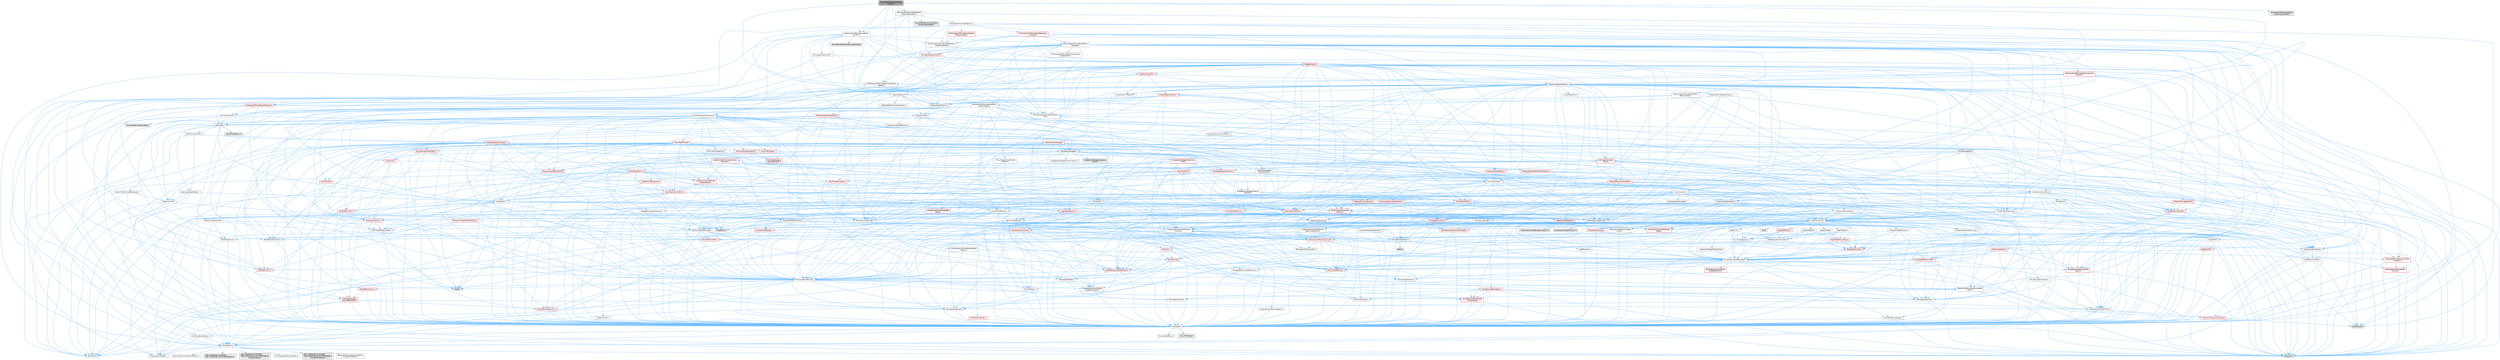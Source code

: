 digraph "MovieSceneRootInstantiatorSystem.h"
{
 // INTERACTIVE_SVG=YES
 // LATEX_PDF_SIZE
  bgcolor="transparent";
  edge [fontname=Helvetica,fontsize=10,labelfontname=Helvetica,labelfontsize=10];
  node [fontname=Helvetica,fontsize=10,shape=box,height=0.2,width=0.4];
  Node1 [id="Node000001",label="MovieSceneRootInstantiator\lSystem.h",height=0.2,width=0.4,color="gray40", fillcolor="grey60", style="filled", fontcolor="black",tooltip=" "];
  Node1 -> Node2 [id="edge1_Node000001_Node000002",color="steelblue1",style="solid",tooltip=" "];
  Node2 [id="Node000002",label="EntitySystem/MovieSceneEntity\lIDs.h",height=0.2,width=0.4,color="grey40", fillcolor="white", style="filled",URL="$db/d36/MovieSceneEntityIDs_8h.html",tooltip=" "];
  Node2 -> Node3 [id="edge2_Node000002_Node000003",color="steelblue1",style="solid",tooltip=" "];
  Node3 [id="Node000003",label="Containers/BitArray.h",height=0.2,width=0.4,color="grey40", fillcolor="white", style="filled",URL="$d1/de4/BitArray_8h.html",tooltip=" "];
  Node3 -> Node4 [id="edge3_Node000003_Node000004",color="steelblue1",style="solid",tooltip=" "];
  Node4 [id="Node000004",label="Containers/ContainerAllocation\lPolicies.h",height=0.2,width=0.4,color="grey40", fillcolor="white", style="filled",URL="$d7/dff/ContainerAllocationPolicies_8h.html",tooltip=" "];
  Node4 -> Node5 [id="edge4_Node000004_Node000005",color="steelblue1",style="solid",tooltip=" "];
  Node5 [id="Node000005",label="CoreTypes.h",height=0.2,width=0.4,color="grey40", fillcolor="white", style="filled",URL="$dc/dec/CoreTypes_8h.html",tooltip=" "];
  Node5 -> Node6 [id="edge5_Node000005_Node000006",color="steelblue1",style="solid",tooltip=" "];
  Node6 [id="Node000006",label="HAL/Platform.h",height=0.2,width=0.4,color="grey40", fillcolor="white", style="filled",URL="$d9/dd0/Platform_8h.html",tooltip=" "];
  Node6 -> Node7 [id="edge6_Node000006_Node000007",color="steelblue1",style="solid",tooltip=" "];
  Node7 [id="Node000007",label="Misc/Build.h",height=0.2,width=0.4,color="grey40", fillcolor="white", style="filled",URL="$d3/dbb/Build_8h.html",tooltip=" "];
  Node6 -> Node8 [id="edge7_Node000006_Node000008",color="steelblue1",style="solid",tooltip=" "];
  Node8 [id="Node000008",label="Misc/LargeWorldCoordinates.h",height=0.2,width=0.4,color="grey40", fillcolor="white", style="filled",URL="$d2/dcb/LargeWorldCoordinates_8h.html",tooltip=" "];
  Node6 -> Node9 [id="edge8_Node000006_Node000009",color="steelblue1",style="solid",tooltip=" "];
  Node9 [id="Node000009",label="type_traits",height=0.2,width=0.4,color="grey60", fillcolor="#E0E0E0", style="filled",tooltip=" "];
  Node6 -> Node10 [id="edge9_Node000006_Node000010",color="steelblue1",style="solid",tooltip=" "];
  Node10 [id="Node000010",label="PreprocessorHelpers.h",height=0.2,width=0.4,color="grey40", fillcolor="white", style="filled",URL="$db/ddb/PreprocessorHelpers_8h.html",tooltip=" "];
  Node6 -> Node11 [id="edge10_Node000006_Node000011",color="steelblue1",style="solid",tooltip=" "];
  Node11 [id="Node000011",label="UBT_COMPILED_PLATFORM\l/UBT_COMPILED_PLATFORMPlatform\lCompilerPreSetup.h",height=0.2,width=0.4,color="grey60", fillcolor="#E0E0E0", style="filled",tooltip=" "];
  Node6 -> Node12 [id="edge11_Node000006_Node000012",color="steelblue1",style="solid",tooltip=" "];
  Node12 [id="Node000012",label="GenericPlatform/GenericPlatform\lCompilerPreSetup.h",height=0.2,width=0.4,color="grey40", fillcolor="white", style="filled",URL="$d9/dc8/GenericPlatformCompilerPreSetup_8h.html",tooltip=" "];
  Node6 -> Node13 [id="edge12_Node000006_Node000013",color="steelblue1",style="solid",tooltip=" "];
  Node13 [id="Node000013",label="GenericPlatform/GenericPlatform.h",height=0.2,width=0.4,color="grey40", fillcolor="white", style="filled",URL="$d6/d84/GenericPlatform_8h.html",tooltip=" "];
  Node6 -> Node14 [id="edge13_Node000006_Node000014",color="steelblue1",style="solid",tooltip=" "];
  Node14 [id="Node000014",label="UBT_COMPILED_PLATFORM\l/UBT_COMPILED_PLATFORMPlatform.h",height=0.2,width=0.4,color="grey60", fillcolor="#E0E0E0", style="filled",tooltip=" "];
  Node6 -> Node15 [id="edge14_Node000006_Node000015",color="steelblue1",style="solid",tooltip=" "];
  Node15 [id="Node000015",label="UBT_COMPILED_PLATFORM\l/UBT_COMPILED_PLATFORMPlatform\lCompilerSetup.h",height=0.2,width=0.4,color="grey60", fillcolor="#E0E0E0", style="filled",tooltip=" "];
  Node5 -> Node16 [id="edge15_Node000005_Node000016",color="steelblue1",style="solid",tooltip=" "];
  Node16 [id="Node000016",label="ProfilingDebugging\l/UMemoryDefines.h",height=0.2,width=0.4,color="grey40", fillcolor="white", style="filled",URL="$d2/da2/UMemoryDefines_8h.html",tooltip=" "];
  Node5 -> Node17 [id="edge16_Node000005_Node000017",color="steelblue1",style="solid",tooltip=" "];
  Node17 [id="Node000017",label="Misc/CoreMiscDefines.h",height=0.2,width=0.4,color="grey40", fillcolor="white", style="filled",URL="$da/d38/CoreMiscDefines_8h.html",tooltip=" "];
  Node17 -> Node6 [id="edge17_Node000017_Node000006",color="steelblue1",style="solid",tooltip=" "];
  Node17 -> Node10 [id="edge18_Node000017_Node000010",color="steelblue1",style="solid",tooltip=" "];
  Node5 -> Node18 [id="edge19_Node000005_Node000018",color="steelblue1",style="solid",tooltip=" "];
  Node18 [id="Node000018",label="Misc/CoreDefines.h",height=0.2,width=0.4,color="grey40", fillcolor="white", style="filled",URL="$d3/dd2/CoreDefines_8h.html",tooltip=" "];
  Node4 -> Node19 [id="edge20_Node000004_Node000019",color="steelblue1",style="solid",tooltip=" "];
  Node19 [id="Node000019",label="Containers/ContainerHelpers.h",height=0.2,width=0.4,color="grey40", fillcolor="white", style="filled",URL="$d7/d33/ContainerHelpers_8h.html",tooltip=" "];
  Node19 -> Node5 [id="edge21_Node000019_Node000005",color="steelblue1",style="solid",tooltip=" "];
  Node4 -> Node4 [id="edge22_Node000004_Node000004",color="steelblue1",style="solid",tooltip=" "];
  Node4 -> Node20 [id="edge23_Node000004_Node000020",color="steelblue1",style="solid",tooltip=" "];
  Node20 [id="Node000020",label="HAL/PlatformMath.h",height=0.2,width=0.4,color="red", fillcolor="#FFF0F0", style="filled",URL="$dc/d53/PlatformMath_8h.html",tooltip=" "];
  Node20 -> Node5 [id="edge24_Node000020_Node000005",color="steelblue1",style="solid",tooltip=" "];
  Node4 -> Node90 [id="edge25_Node000004_Node000090",color="steelblue1",style="solid",tooltip=" "];
  Node90 [id="Node000090",label="HAL/UnrealMemory.h",height=0.2,width=0.4,color="red", fillcolor="#FFF0F0", style="filled",URL="$d9/d96/UnrealMemory_8h.html",tooltip=" "];
  Node90 -> Node5 [id="edge26_Node000090_Node000005",color="steelblue1",style="solid",tooltip=" "];
  Node90 -> Node41 [id="edge27_Node000090_Node000041",color="steelblue1",style="solid",tooltip=" "];
  Node41 [id="Node000041",label="Templates/IsPointer.h",height=0.2,width=0.4,color="grey40", fillcolor="white", style="filled",URL="$d7/d05/IsPointer_8h.html",tooltip=" "];
  Node41 -> Node5 [id="edge28_Node000041_Node000005",color="steelblue1",style="solid",tooltip=" "];
  Node4 -> Node51 [id="edge29_Node000004_Node000051",color="steelblue1",style="solid",tooltip=" "];
  Node51 [id="Node000051",label="Math/NumericLimits.h",height=0.2,width=0.4,color="grey40", fillcolor="white", style="filled",URL="$df/d1b/NumericLimits_8h.html",tooltip=" "];
  Node51 -> Node5 [id="edge30_Node000051_Node000005",color="steelblue1",style="solid",tooltip=" "];
  Node4 -> Node42 [id="edge31_Node000004_Node000042",color="steelblue1",style="solid",tooltip=" "];
  Node42 [id="Node000042",label="Misc/AssertionMacros.h",height=0.2,width=0.4,color="grey40", fillcolor="white", style="filled",URL="$d0/dfa/AssertionMacros_8h.html",tooltip=" "];
  Node42 -> Node5 [id="edge32_Node000042_Node000005",color="steelblue1",style="solid",tooltip=" "];
  Node42 -> Node6 [id="edge33_Node000042_Node000006",color="steelblue1",style="solid",tooltip=" "];
  Node42 -> Node43 [id="edge34_Node000042_Node000043",color="steelblue1",style="solid",tooltip=" "];
  Node43 [id="Node000043",label="HAL/PlatformMisc.h",height=0.2,width=0.4,color="red", fillcolor="#FFF0F0", style="filled",URL="$d0/df5/PlatformMisc_8h.html",tooltip=" "];
  Node43 -> Node5 [id="edge35_Node000043_Node000005",color="steelblue1",style="solid",tooltip=" "];
  Node43 -> Node57 [id="edge36_Node000043_Node000057",color="steelblue1",style="solid",tooltip=" "];
  Node57 [id="Node000057",label="ProfilingDebugging\l/CpuProfilerTrace.h",height=0.2,width=0.4,color="red", fillcolor="#FFF0F0", style="filled",URL="$da/dcb/CpuProfilerTrace_8h.html",tooltip=" "];
  Node57 -> Node5 [id="edge37_Node000057_Node000005",color="steelblue1",style="solid",tooltip=" "];
  Node57 -> Node22 [id="edge38_Node000057_Node000022",color="steelblue1",style="solid",tooltip=" "];
  Node22 [id="Node000022",label="Containers/ContainersFwd.h",height=0.2,width=0.4,color="grey40", fillcolor="white", style="filled",URL="$d4/d0a/ContainersFwd_8h.html",tooltip=" "];
  Node22 -> Node6 [id="edge39_Node000022_Node000006",color="steelblue1",style="solid",tooltip=" "];
  Node22 -> Node5 [id="edge40_Node000022_Node000005",color="steelblue1",style="solid",tooltip=" "];
  Node22 -> Node23 [id="edge41_Node000022_Node000023",color="steelblue1",style="solid",tooltip=" "];
  Node23 [id="Node000023",label="Traits/IsContiguousContainer.h",height=0.2,width=0.4,color="red", fillcolor="#FFF0F0", style="filled",URL="$d5/d3c/IsContiguousContainer_8h.html",tooltip=" "];
  Node23 -> Node5 [id="edge42_Node000023_Node000005",color="steelblue1",style="solid",tooltip=" "];
  Node23 -> Node25 [id="edge43_Node000023_Node000025",color="steelblue1",style="solid",tooltip=" "];
  Node25 [id="Node000025",label="initializer_list",height=0.2,width=0.4,color="grey60", fillcolor="#E0E0E0", style="filled",tooltip=" "];
  Node57 -> Node58 [id="edge44_Node000057_Node000058",color="steelblue1",style="solid",tooltip=" "];
  Node58 [id="Node000058",label="HAL/PlatformAtomics.h",height=0.2,width=0.4,color="red", fillcolor="#FFF0F0", style="filled",URL="$d3/d36/PlatformAtomics_8h.html",tooltip=" "];
  Node58 -> Node5 [id="edge45_Node000058_Node000005",color="steelblue1",style="solid",tooltip=" "];
  Node57 -> Node10 [id="edge46_Node000057_Node000010",color="steelblue1",style="solid",tooltip=" "];
  Node57 -> Node7 [id="edge47_Node000057_Node000007",color="steelblue1",style="solid",tooltip=" "];
  Node42 -> Node10 [id="edge48_Node000042_Node000010",color="steelblue1",style="solid",tooltip=" "];
  Node42 -> Node65 [id="edge49_Node000042_Node000065",color="steelblue1",style="solid",tooltip=" "];
  Node65 [id="Node000065",label="Templates/EnableIf.h",height=0.2,width=0.4,color="grey40", fillcolor="white", style="filled",URL="$d7/d60/EnableIf_8h.html",tooltip=" "];
  Node65 -> Node5 [id="edge50_Node000065_Node000005",color="steelblue1",style="solid",tooltip=" "];
  Node42 -> Node66 [id="edge51_Node000042_Node000066",color="steelblue1",style="solid",tooltip=" "];
  Node66 [id="Node000066",label="Templates/IsArrayOrRefOf\lTypeByPredicate.h",height=0.2,width=0.4,color="grey40", fillcolor="white", style="filled",URL="$d6/da1/IsArrayOrRefOfTypeByPredicate_8h.html",tooltip=" "];
  Node66 -> Node5 [id="edge52_Node000066_Node000005",color="steelblue1",style="solid",tooltip=" "];
  Node42 -> Node67 [id="edge53_Node000042_Node000067",color="steelblue1",style="solid",tooltip=" "];
  Node67 [id="Node000067",label="Templates/IsValidVariadic\lFunctionArg.h",height=0.2,width=0.4,color="red", fillcolor="#FFF0F0", style="filled",URL="$d0/dc8/IsValidVariadicFunctionArg_8h.html",tooltip=" "];
  Node67 -> Node5 [id="edge54_Node000067_Node000005",color="steelblue1",style="solid",tooltip=" "];
  Node67 -> Node9 [id="edge55_Node000067_Node000009",color="steelblue1",style="solid",tooltip=" "];
  Node42 -> Node69 [id="edge56_Node000042_Node000069",color="steelblue1",style="solid",tooltip=" "];
  Node69 [id="Node000069",label="Traits/IsCharEncodingCompatible\lWith.h",height=0.2,width=0.4,color="grey40", fillcolor="white", style="filled",URL="$df/dd1/IsCharEncodingCompatibleWith_8h.html",tooltip=" "];
  Node69 -> Node9 [id="edge57_Node000069_Node000009",color="steelblue1",style="solid",tooltip=" "];
  Node69 -> Node70 [id="edge58_Node000069_Node000070",color="steelblue1",style="solid",tooltip=" "];
  Node70 [id="Node000070",label="Traits/IsCharType.h",height=0.2,width=0.4,color="grey40", fillcolor="white", style="filled",URL="$db/d51/IsCharType_8h.html",tooltip=" "];
  Node70 -> Node5 [id="edge59_Node000070_Node000005",color="steelblue1",style="solid",tooltip=" "];
  Node42 -> Node71 [id="edge60_Node000042_Node000071",color="steelblue1",style="solid",tooltip=" "];
  Node71 [id="Node000071",label="Misc/VarArgs.h",height=0.2,width=0.4,color="grey40", fillcolor="white", style="filled",URL="$d5/d6f/VarArgs_8h.html",tooltip=" "];
  Node71 -> Node5 [id="edge61_Node000071_Node000005",color="steelblue1",style="solid",tooltip=" "];
  Node42 -> Node72 [id="edge62_Node000042_Node000072",color="steelblue1",style="solid",tooltip=" "];
  Node72 [id="Node000072",label="String/FormatStringSan.h",height=0.2,width=0.4,color="red", fillcolor="#FFF0F0", style="filled",URL="$d3/d8b/FormatStringSan_8h.html",tooltip=" "];
  Node72 -> Node9 [id="edge63_Node000072_Node000009",color="steelblue1",style="solid",tooltip=" "];
  Node72 -> Node5 [id="edge64_Node000072_Node000005",color="steelblue1",style="solid",tooltip=" "];
  Node72 -> Node73 [id="edge65_Node000072_Node000073",color="steelblue1",style="solid",tooltip=" "];
  Node73 [id="Node000073",label="Templates/Requires.h",height=0.2,width=0.4,color="grey40", fillcolor="white", style="filled",URL="$dc/d96/Requires_8h.html",tooltip=" "];
  Node73 -> Node65 [id="edge66_Node000073_Node000065",color="steelblue1",style="solid",tooltip=" "];
  Node73 -> Node9 [id="edge67_Node000073_Node000009",color="steelblue1",style="solid",tooltip=" "];
  Node72 -> Node74 [id="edge68_Node000072_Node000074",color="steelblue1",style="solid",tooltip=" "];
  Node74 [id="Node000074",label="Templates/Identity.h",height=0.2,width=0.4,color="grey40", fillcolor="white", style="filled",URL="$d0/dd5/Identity_8h.html",tooltip=" "];
  Node72 -> Node67 [id="edge69_Node000072_Node000067",color="steelblue1",style="solid",tooltip=" "];
  Node72 -> Node70 [id="edge70_Node000072_Node000070",color="steelblue1",style="solid",tooltip=" "];
  Node72 -> Node22 [id="edge71_Node000072_Node000022",color="steelblue1",style="solid",tooltip=" "];
  Node42 -> Node78 [id="edge72_Node000042_Node000078",color="steelblue1",style="solid",tooltip=" "];
  Node78 [id="Node000078",label="atomic",height=0.2,width=0.4,color="grey60", fillcolor="#E0E0E0", style="filled",tooltip=" "];
  Node4 -> Node107 [id="edge73_Node000004_Node000107",color="steelblue1",style="solid",tooltip=" "];
  Node107 [id="Node000107",label="Templates/IsPolymorphic.h",height=0.2,width=0.4,color="grey40", fillcolor="white", style="filled",URL="$dc/d20/IsPolymorphic_8h.html",tooltip=" "];
  Node4 -> Node108 [id="edge74_Node000004_Node000108",color="steelblue1",style="solid",tooltip=" "];
  Node108 [id="Node000108",label="Templates/MemoryOps.h",height=0.2,width=0.4,color="red", fillcolor="#FFF0F0", style="filled",URL="$db/dea/MemoryOps_8h.html",tooltip=" "];
  Node108 -> Node5 [id="edge75_Node000108_Node000005",color="steelblue1",style="solid",tooltip=" "];
  Node108 -> Node90 [id="edge76_Node000108_Node000090",color="steelblue1",style="solid",tooltip=" "];
  Node108 -> Node73 [id="edge77_Node000108_Node000073",color="steelblue1",style="solid",tooltip=" "];
  Node108 -> Node40 [id="edge78_Node000108_Node000040",color="steelblue1",style="solid",tooltip=" "];
  Node40 [id="Node000040",label="Templates/UnrealTypeTraits.h",height=0.2,width=0.4,color="red", fillcolor="#FFF0F0", style="filled",URL="$d2/d2d/UnrealTypeTraits_8h.html",tooltip=" "];
  Node40 -> Node5 [id="edge79_Node000040_Node000005",color="steelblue1",style="solid",tooltip=" "];
  Node40 -> Node41 [id="edge80_Node000040_Node000041",color="steelblue1",style="solid",tooltip=" "];
  Node40 -> Node42 [id="edge81_Node000040_Node000042",color="steelblue1",style="solid",tooltip=" "];
  Node40 -> Node65 [id="edge82_Node000040_Node000065",color="steelblue1",style="solid",tooltip=" "];
  Node40 -> Node80 [id="edge83_Node000040_Node000080",color="steelblue1",style="solid",tooltip=" "];
  Node80 [id="Node000080",label="Templates/Models.h",height=0.2,width=0.4,color="grey40", fillcolor="white", style="filled",URL="$d3/d0c/Models_8h.html",tooltip=" "];
  Node80 -> Node74 [id="edge84_Node000080_Node000074",color="steelblue1",style="solid",tooltip=" "];
  Node108 -> Node109 [id="edge85_Node000108_Node000109",color="steelblue1",style="solid",tooltip=" "];
  Node109 [id="Node000109",label="Traits/UseBitwiseSwap.h",height=0.2,width=0.4,color="grey40", fillcolor="white", style="filled",URL="$db/df3/UseBitwiseSwap_8h.html",tooltip=" "];
  Node109 -> Node5 [id="edge86_Node000109_Node000005",color="steelblue1",style="solid",tooltip=" "];
  Node109 -> Node9 [id="edge87_Node000109_Node000009",color="steelblue1",style="solid",tooltip=" "];
  Node108 -> Node9 [id="edge88_Node000108_Node000009",color="steelblue1",style="solid",tooltip=" "];
  Node4 -> Node87 [id="edge89_Node000004_Node000087",color="steelblue1",style="solid",tooltip=" "];
  Node87 [id="Node000087",label="Templates/TypeCompatible\lBytes.h",height=0.2,width=0.4,color="red", fillcolor="#FFF0F0", style="filled",URL="$df/d0a/TypeCompatibleBytes_8h.html",tooltip=" "];
  Node87 -> Node5 [id="edge90_Node000087_Node000005",color="steelblue1",style="solid",tooltip=" "];
  Node87 -> Node9 [id="edge91_Node000087_Node000009",color="steelblue1",style="solid",tooltip=" "];
  Node4 -> Node9 [id="edge92_Node000004_Node000009",color="steelblue1",style="solid",tooltip=" "];
  Node3 -> Node5 [id="edge93_Node000003_Node000005",color="steelblue1",style="solid",tooltip=" "];
  Node3 -> Node58 [id="edge94_Node000003_Node000058",color="steelblue1",style="solid",tooltip=" "];
  Node3 -> Node90 [id="edge95_Node000003_Node000090",color="steelblue1",style="solid",tooltip=" "];
  Node3 -> Node110 [id="edge96_Node000003_Node000110",color="steelblue1",style="solid",tooltip=" "];
  Node110 [id="Node000110",label="Math/UnrealMathUtility.h",height=0.2,width=0.4,color="grey40", fillcolor="white", style="filled",URL="$db/db8/UnrealMathUtility_8h.html",tooltip=" "];
  Node110 -> Node5 [id="edge97_Node000110_Node000005",color="steelblue1",style="solid",tooltip=" "];
  Node110 -> Node42 [id="edge98_Node000110_Node000042",color="steelblue1",style="solid",tooltip=" "];
  Node110 -> Node20 [id="edge99_Node000110_Node000020",color="steelblue1",style="solid",tooltip=" "];
  Node110 -> Node48 [id="edge100_Node000110_Node000048",color="steelblue1",style="solid",tooltip=" "];
  Node48 [id="Node000048",label="Math/MathFwd.h",height=0.2,width=0.4,color="grey40", fillcolor="white", style="filled",URL="$d2/d10/MathFwd_8h.html",tooltip=" "];
  Node48 -> Node6 [id="edge101_Node000048_Node000006",color="steelblue1",style="solid",tooltip=" "];
  Node110 -> Node74 [id="edge102_Node000110_Node000074",color="steelblue1",style="solid",tooltip=" "];
  Node110 -> Node73 [id="edge103_Node000110_Node000073",color="steelblue1",style="solid",tooltip=" "];
  Node3 -> Node42 [id="edge104_Node000003_Node000042",color="steelblue1",style="solid",tooltip=" "];
  Node3 -> Node53 [id="edge105_Node000003_Node000053",color="steelblue1",style="solid",tooltip=" "];
  Node53 [id="Node000053",label="Misc/EnumClassFlags.h",height=0.2,width=0.4,color="grey40", fillcolor="white", style="filled",URL="$d8/de7/EnumClassFlags_8h.html",tooltip=" "];
  Node3 -> Node111 [id="edge106_Node000003_Node000111",color="steelblue1",style="solid",tooltip=" "];
  Node111 [id="Node000111",label="Serialization/Archive.h",height=0.2,width=0.4,color="red", fillcolor="#FFF0F0", style="filled",URL="$d7/d3b/Archive_8h.html",tooltip=" "];
  Node111 -> Node5 [id="edge107_Node000111_Node000005",color="steelblue1",style="solid",tooltip=" "];
  Node111 -> Node48 [id="edge108_Node000111_Node000048",color="steelblue1",style="solid",tooltip=" "];
  Node111 -> Node42 [id="edge109_Node000111_Node000042",color="steelblue1",style="solid",tooltip=" "];
  Node111 -> Node7 [id="edge110_Node000111_Node000007",color="steelblue1",style="solid",tooltip=" "];
  Node111 -> Node71 [id="edge111_Node000111_Node000071",color="steelblue1",style="solid",tooltip=" "];
  Node111 -> Node65 [id="edge112_Node000111_Node000065",color="steelblue1",style="solid",tooltip=" "];
  Node111 -> Node66 [id="edge113_Node000111_Node000066",color="steelblue1",style="solid",tooltip=" "];
  Node111 -> Node67 [id="edge114_Node000111_Node000067",color="steelblue1",style="solid",tooltip=" "];
  Node111 -> Node120 [id="edge115_Node000111_Node000120",color="steelblue1",style="solid",tooltip=" "];
  Node120 [id="Node000120",label="Templates/UnrealTemplate.h",height=0.2,width=0.4,color="grey40", fillcolor="white", style="filled",URL="$d4/d24/UnrealTemplate_8h.html",tooltip=" "];
  Node120 -> Node5 [id="edge116_Node000120_Node000005",color="steelblue1",style="solid",tooltip=" "];
  Node120 -> Node41 [id="edge117_Node000120_Node000041",color="steelblue1",style="solid",tooltip=" "];
  Node120 -> Node90 [id="edge118_Node000120_Node000090",color="steelblue1",style="solid",tooltip=" "];
  Node120 -> Node121 [id="edge119_Node000120_Node000121",color="steelblue1",style="solid",tooltip=" "];
  Node121 [id="Node000121",label="Templates/CopyQualifiers\lAndRefsFromTo.h",height=0.2,width=0.4,color="red", fillcolor="#FFF0F0", style="filled",URL="$d3/db3/CopyQualifiersAndRefsFromTo_8h.html",tooltip=" "];
  Node120 -> Node40 [id="edge120_Node000120_Node000040",color="steelblue1",style="solid",tooltip=" "];
  Node120 -> Node38 [id="edge121_Node000120_Node000038",color="steelblue1",style="solid",tooltip=" "];
  Node38 [id="Node000038",label="Templates/RemoveReference.h",height=0.2,width=0.4,color="grey40", fillcolor="white", style="filled",URL="$da/dbe/RemoveReference_8h.html",tooltip=" "];
  Node38 -> Node5 [id="edge122_Node000038_Node000005",color="steelblue1",style="solid",tooltip=" "];
  Node120 -> Node73 [id="edge123_Node000120_Node000073",color="steelblue1",style="solid",tooltip=" "];
  Node120 -> Node87 [id="edge124_Node000120_Node000087",color="steelblue1",style="solid",tooltip=" "];
  Node120 -> Node74 [id="edge125_Node000120_Node000074",color="steelblue1",style="solid",tooltip=" "];
  Node120 -> Node23 [id="edge126_Node000120_Node000023",color="steelblue1",style="solid",tooltip=" "];
  Node120 -> Node109 [id="edge127_Node000120_Node000109",color="steelblue1",style="solid",tooltip=" "];
  Node120 -> Node9 [id="edge128_Node000120_Node000009",color="steelblue1",style="solid",tooltip=" "];
  Node111 -> Node69 [id="edge129_Node000111_Node000069",color="steelblue1",style="solid",tooltip=" "];
  Node3 -> Node124 [id="edge130_Node000003_Node000124",color="steelblue1",style="solid",tooltip=" "];
  Node124 [id="Node000124",label="Serialization/MemoryImage\lWriter.h",height=0.2,width=0.4,color="grey40", fillcolor="white", style="filled",URL="$d0/d08/MemoryImageWriter_8h.html",tooltip=" "];
  Node124 -> Node5 [id="edge131_Node000124_Node000005",color="steelblue1",style="solid",tooltip=" "];
  Node124 -> Node125 [id="edge132_Node000124_Node000125",color="steelblue1",style="solid",tooltip=" "];
  Node125 [id="Node000125",label="Serialization/MemoryLayout.h",height=0.2,width=0.4,color="red", fillcolor="#FFF0F0", style="filled",URL="$d7/d66/MemoryLayout_8h.html",tooltip=" "];
  Node125 -> Node45 [id="edge133_Node000125_Node000045",color="steelblue1",style="solid",tooltip=" "];
  Node45 [id="Node000045",label="Containers/StringFwd.h",height=0.2,width=0.4,color="grey40", fillcolor="white", style="filled",URL="$df/d37/StringFwd_8h.html",tooltip=" "];
  Node45 -> Node5 [id="edge134_Node000045_Node000005",color="steelblue1",style="solid",tooltip=" "];
  Node45 -> Node46 [id="edge135_Node000045_Node000046",color="steelblue1",style="solid",tooltip=" "];
  Node46 [id="Node000046",label="Traits/ElementType.h",height=0.2,width=0.4,color="grey40", fillcolor="white", style="filled",URL="$d5/d4f/ElementType_8h.html",tooltip=" "];
  Node46 -> Node6 [id="edge136_Node000046_Node000006",color="steelblue1",style="solid",tooltip=" "];
  Node46 -> Node25 [id="edge137_Node000046_Node000025",color="steelblue1",style="solid",tooltip=" "];
  Node46 -> Node9 [id="edge138_Node000046_Node000009",color="steelblue1",style="solid",tooltip=" "];
  Node45 -> Node23 [id="edge139_Node000045_Node000023",color="steelblue1",style="solid",tooltip=" "];
  Node125 -> Node90 [id="edge140_Node000125_Node000090",color="steelblue1",style="solid",tooltip=" "];
  Node125 -> Node65 [id="edge141_Node000125_Node000065",color="steelblue1",style="solid",tooltip=" "];
  Node125 -> Node107 [id="edge142_Node000125_Node000107",color="steelblue1",style="solid",tooltip=" "];
  Node125 -> Node80 [id="edge143_Node000125_Node000080",color="steelblue1",style="solid",tooltip=" "];
  Node125 -> Node120 [id="edge144_Node000125_Node000120",color="steelblue1",style="solid",tooltip=" "];
  Node3 -> Node125 [id="edge145_Node000003_Node000125",color="steelblue1",style="solid",tooltip=" "];
  Node3 -> Node65 [id="edge146_Node000003_Node000065",color="steelblue1",style="solid",tooltip=" "];
  Node3 -> Node138 [id="edge147_Node000003_Node000138",color="steelblue1",style="solid",tooltip=" "];
  Node138 [id="Node000138",label="Templates/Invoke.h",height=0.2,width=0.4,color="red", fillcolor="#FFF0F0", style="filled",URL="$d7/deb/Invoke_8h.html",tooltip=" "];
  Node138 -> Node5 [id="edge148_Node000138_Node000005",color="steelblue1",style="solid",tooltip=" "];
  Node138 -> Node120 [id="edge149_Node000138_Node000120",color="steelblue1",style="solid",tooltip=" "];
  Node138 -> Node9 [id="edge150_Node000138_Node000009",color="steelblue1",style="solid",tooltip=" "];
  Node3 -> Node120 [id="edge151_Node000003_Node000120",color="steelblue1",style="solid",tooltip=" "];
  Node3 -> Node40 [id="edge152_Node000003_Node000040",color="steelblue1",style="solid",tooltip=" "];
  Node2 -> Node4 [id="edge153_Node000002_Node000004",color="steelblue1",style="solid",tooltip=" "];
  Node2 -> Node5 [id="edge154_Node000002_Node000005",color="steelblue1",style="solid",tooltip=" "];
  Node2 -> Node42 [id="edge155_Node000002_Node000042",color="steelblue1",style="solid",tooltip=" "];
  Node2 -> Node140 [id="edge156_Node000002_Node000140",color="steelblue1",style="solid",tooltip=" "];
  Node140 [id="Node000140",label="Misc/Guid.h",height=0.2,width=0.4,color="grey40", fillcolor="white", style="filled",URL="$d6/d2a/Guid_8h.html",tooltip=" "];
  Node140 -> Node45 [id="edge157_Node000140_Node000045",color="steelblue1",style="solid",tooltip=" "];
  Node140 -> Node141 [id="edge158_Node000140_Node000141",color="steelblue1",style="solid",tooltip=" "];
  Node141 [id="Node000141",label="Containers/UnrealString.h",height=0.2,width=0.4,color="grey40", fillcolor="white", style="filled",URL="$d5/dba/UnrealString_8h.html",tooltip=" "];
  Node141 -> Node142 [id="edge159_Node000141_Node000142",color="steelblue1",style="solid",tooltip=" "];
  Node142 [id="Node000142",label="Containers/UnrealStringIncludes.h.inl",height=0.2,width=0.4,color="grey60", fillcolor="#E0E0E0", style="filled",tooltip=" "];
  Node141 -> Node143 [id="edge160_Node000141_Node000143",color="steelblue1",style="solid",tooltip=" "];
  Node143 [id="Node000143",label="Containers/UnrealString.h.inl",height=0.2,width=0.4,color="grey60", fillcolor="#E0E0E0", style="filled",tooltip=" "];
  Node141 -> Node144 [id="edge161_Node000141_Node000144",color="steelblue1",style="solid",tooltip=" "];
  Node144 [id="Node000144",label="Misc/StringFormatArg.h",height=0.2,width=0.4,color="grey40", fillcolor="white", style="filled",URL="$d2/d16/StringFormatArg_8h.html",tooltip=" "];
  Node144 -> Node22 [id="edge162_Node000144_Node000022",color="steelblue1",style="solid",tooltip=" "];
  Node140 -> Node5 [id="edge163_Node000140_Node000005",color="steelblue1",style="solid",tooltip=" "];
  Node140 -> Node10 [id="edge164_Node000140_Node000010",color="steelblue1",style="solid",tooltip=" "];
  Node140 -> Node145 [id="edge165_Node000140_Node000145",color="steelblue1",style="solid",tooltip=" "];
  Node145 [id="Node000145",label="Hash/CityHash.h",height=0.2,width=0.4,color="grey40", fillcolor="white", style="filled",URL="$d0/d13/CityHash_8h.html",tooltip=" "];
  Node145 -> Node5 [id="edge166_Node000145_Node000005",color="steelblue1",style="solid",tooltip=" "];
  Node140 -> Node42 [id="edge167_Node000140_Node000042",color="steelblue1",style="solid",tooltip=" "];
  Node140 -> Node130 [id="edge168_Node000140_Node000130",color="steelblue1",style="solid",tooltip=" "];
  Node130 [id="Node000130",label="Misc/Crc.h",height=0.2,width=0.4,color="red", fillcolor="#FFF0F0", style="filled",URL="$d4/dd2/Crc_8h.html",tooltip=" "];
  Node130 -> Node5 [id="edge169_Node000130_Node000005",color="steelblue1",style="solid",tooltip=" "];
  Node130 -> Node42 [id="edge170_Node000130_Node000042",color="steelblue1",style="solid",tooltip=" "];
  Node130 -> Node131 [id="edge171_Node000130_Node000131",color="steelblue1",style="solid",tooltip=" "];
  Node131 [id="Node000131",label="Misc/CString.h",height=0.2,width=0.4,color="red", fillcolor="#FFF0F0", style="filled",URL="$d2/d49/CString_8h.html",tooltip=" "];
  Node131 -> Node5 [id="edge172_Node000131_Node000005",color="steelblue1",style="solid",tooltip=" "];
  Node131 -> Node26 [id="edge173_Node000131_Node000026",color="steelblue1",style="solid",tooltip=" "];
  Node26 [id="Node000026",label="HAL/PlatformCrt.h",height=0.2,width=0.4,color="red", fillcolor="#FFF0F0", style="filled",URL="$d8/d75/PlatformCrt_8h.html",tooltip=" "];
  Node131 -> Node42 [id="edge174_Node000131_Node000042",color="steelblue1",style="solid",tooltip=" "];
  Node131 -> Node71 [id="edge175_Node000131_Node000071",color="steelblue1",style="solid",tooltip=" "];
  Node131 -> Node66 [id="edge176_Node000131_Node000066",color="steelblue1",style="solid",tooltip=" "];
  Node131 -> Node67 [id="edge177_Node000131_Node000067",color="steelblue1",style="solid",tooltip=" "];
  Node131 -> Node69 [id="edge178_Node000131_Node000069",color="steelblue1",style="solid",tooltip=" "];
  Node130 -> Node40 [id="edge179_Node000130_Node000040",color="steelblue1",style="solid",tooltip=" "];
  Node130 -> Node70 [id="edge180_Node000130_Node000070",color="steelblue1",style="solid",tooltip=" "];
  Node140 -> Node111 [id="edge181_Node000140_Node000111",color="steelblue1",style="solid",tooltip=" "];
  Node140 -> Node125 [id="edge182_Node000140_Node000125",color="steelblue1",style="solid",tooltip=" "];
  Node140 -> Node146 [id="edge183_Node000140_Node000146",color="steelblue1",style="solid",tooltip=" "];
  Node146 [id="Node000146",label="Serialization/Structured\lArchive.h",height=0.2,width=0.4,color="red", fillcolor="#FFF0F0", style="filled",URL="$d9/d1e/StructuredArchive_8h.html",tooltip=" "];
  Node146 -> Node147 [id="edge184_Node000146_Node000147",color="steelblue1",style="solid",tooltip=" "];
  Node147 [id="Node000147",label="Containers/Array.h",height=0.2,width=0.4,color="grey40", fillcolor="white", style="filled",URL="$df/dd0/Array_8h.html",tooltip=" "];
  Node147 -> Node5 [id="edge185_Node000147_Node000005",color="steelblue1",style="solid",tooltip=" "];
  Node147 -> Node42 [id="edge186_Node000147_Node000042",color="steelblue1",style="solid",tooltip=" "];
  Node147 -> Node148 [id="edge187_Node000147_Node000148",color="steelblue1",style="solid",tooltip=" "];
  Node148 [id="Node000148",label="Misc/IntrusiveUnsetOptional\lState.h",height=0.2,width=0.4,color="red", fillcolor="#FFF0F0", style="filled",URL="$d2/d0a/IntrusiveUnsetOptionalState_8h.html",tooltip=" "];
  Node147 -> Node150 [id="edge188_Node000147_Node000150",color="steelblue1",style="solid",tooltip=" "];
  Node150 [id="Node000150",label="Misc/ReverseIterate.h",height=0.2,width=0.4,color="red", fillcolor="#FFF0F0", style="filled",URL="$db/de3/ReverseIterate_8h.html",tooltip=" "];
  Node150 -> Node6 [id="edge189_Node000150_Node000006",color="steelblue1",style="solid",tooltip=" "];
  Node147 -> Node90 [id="edge190_Node000147_Node000090",color="steelblue1",style="solid",tooltip=" "];
  Node147 -> Node40 [id="edge191_Node000147_Node000040",color="steelblue1",style="solid",tooltip=" "];
  Node147 -> Node120 [id="edge192_Node000147_Node000120",color="steelblue1",style="solid",tooltip=" "];
  Node147 -> Node152 [id="edge193_Node000147_Node000152",color="steelblue1",style="solid",tooltip=" "];
  Node152 [id="Node000152",label="Containers/AllowShrinking.h",height=0.2,width=0.4,color="grey40", fillcolor="white", style="filled",URL="$d7/d1a/AllowShrinking_8h.html",tooltip=" "];
  Node152 -> Node5 [id="edge194_Node000152_Node000005",color="steelblue1",style="solid",tooltip=" "];
  Node147 -> Node4 [id="edge195_Node000147_Node000004",color="steelblue1",style="solid",tooltip=" "];
  Node147 -> Node153 [id="edge196_Node000147_Node000153",color="steelblue1",style="solid",tooltip=" "];
  Node153 [id="Node000153",label="Containers/ContainerElement\lTypeCompatibility.h",height=0.2,width=0.4,color="grey40", fillcolor="white", style="filled",URL="$df/ddf/ContainerElementTypeCompatibility_8h.html",tooltip=" "];
  Node153 -> Node5 [id="edge197_Node000153_Node000005",color="steelblue1",style="solid",tooltip=" "];
  Node153 -> Node40 [id="edge198_Node000153_Node000040",color="steelblue1",style="solid",tooltip=" "];
  Node147 -> Node111 [id="edge199_Node000147_Node000111",color="steelblue1",style="solid",tooltip=" "];
  Node147 -> Node124 [id="edge200_Node000147_Node000124",color="steelblue1",style="solid",tooltip=" "];
  Node147 -> Node154 [id="edge201_Node000147_Node000154",color="steelblue1",style="solid",tooltip=" "];
  Node154 [id="Node000154",label="Algo/Heapify.h",height=0.2,width=0.4,color="grey40", fillcolor="white", style="filled",URL="$d0/d2a/Heapify_8h.html",tooltip=" "];
  Node154 -> Node155 [id="edge202_Node000154_Node000155",color="steelblue1",style="solid",tooltip=" "];
  Node155 [id="Node000155",label="Algo/Impl/BinaryHeap.h",height=0.2,width=0.4,color="red", fillcolor="#FFF0F0", style="filled",URL="$d7/da3/Algo_2Impl_2BinaryHeap_8h.html",tooltip=" "];
  Node155 -> Node138 [id="edge203_Node000155_Node000138",color="steelblue1",style="solid",tooltip=" "];
  Node155 -> Node9 [id="edge204_Node000155_Node000009",color="steelblue1",style="solid",tooltip=" "];
  Node154 -> Node158 [id="edge205_Node000154_Node000158",color="steelblue1",style="solid",tooltip=" "];
  Node158 [id="Node000158",label="Templates/IdentityFunctor.h",height=0.2,width=0.4,color="grey40", fillcolor="white", style="filled",URL="$d7/d2e/IdentityFunctor_8h.html",tooltip=" "];
  Node158 -> Node6 [id="edge206_Node000158_Node000006",color="steelblue1",style="solid",tooltip=" "];
  Node154 -> Node138 [id="edge207_Node000154_Node000138",color="steelblue1",style="solid",tooltip=" "];
  Node154 -> Node159 [id="edge208_Node000154_Node000159",color="steelblue1",style="solid",tooltip=" "];
  Node159 [id="Node000159",label="Templates/Less.h",height=0.2,width=0.4,color="grey40", fillcolor="white", style="filled",URL="$de/dc8/Less_8h.html",tooltip=" "];
  Node159 -> Node5 [id="edge209_Node000159_Node000005",color="steelblue1",style="solid",tooltip=" "];
  Node159 -> Node120 [id="edge210_Node000159_Node000120",color="steelblue1",style="solid",tooltip=" "];
  Node154 -> Node120 [id="edge211_Node000154_Node000120",color="steelblue1",style="solid",tooltip=" "];
  Node147 -> Node160 [id="edge212_Node000147_Node000160",color="steelblue1",style="solid",tooltip=" "];
  Node160 [id="Node000160",label="Algo/HeapSort.h",height=0.2,width=0.4,color="grey40", fillcolor="white", style="filled",URL="$d3/d92/HeapSort_8h.html",tooltip=" "];
  Node160 -> Node155 [id="edge213_Node000160_Node000155",color="steelblue1",style="solid",tooltip=" "];
  Node160 -> Node158 [id="edge214_Node000160_Node000158",color="steelblue1",style="solid",tooltip=" "];
  Node160 -> Node159 [id="edge215_Node000160_Node000159",color="steelblue1",style="solid",tooltip=" "];
  Node160 -> Node120 [id="edge216_Node000160_Node000120",color="steelblue1",style="solid",tooltip=" "];
  Node147 -> Node161 [id="edge217_Node000147_Node000161",color="steelblue1",style="solid",tooltip=" "];
  Node161 [id="Node000161",label="Algo/IsHeap.h",height=0.2,width=0.4,color="grey40", fillcolor="white", style="filled",URL="$de/d32/IsHeap_8h.html",tooltip=" "];
  Node161 -> Node155 [id="edge218_Node000161_Node000155",color="steelblue1",style="solid",tooltip=" "];
  Node161 -> Node158 [id="edge219_Node000161_Node000158",color="steelblue1",style="solid",tooltip=" "];
  Node161 -> Node138 [id="edge220_Node000161_Node000138",color="steelblue1",style="solid",tooltip=" "];
  Node161 -> Node159 [id="edge221_Node000161_Node000159",color="steelblue1",style="solid",tooltip=" "];
  Node161 -> Node120 [id="edge222_Node000161_Node000120",color="steelblue1",style="solid",tooltip=" "];
  Node147 -> Node155 [id="edge223_Node000147_Node000155",color="steelblue1",style="solid",tooltip=" "];
  Node147 -> Node162 [id="edge224_Node000147_Node000162",color="steelblue1",style="solid",tooltip=" "];
  Node162 [id="Node000162",label="Algo/StableSort.h",height=0.2,width=0.4,color="red", fillcolor="#FFF0F0", style="filled",URL="$d7/d3c/StableSort_8h.html",tooltip=" "];
  Node162 -> Node158 [id="edge225_Node000162_Node000158",color="steelblue1",style="solid",tooltip=" "];
  Node162 -> Node138 [id="edge226_Node000162_Node000138",color="steelblue1",style="solid",tooltip=" "];
  Node162 -> Node159 [id="edge227_Node000162_Node000159",color="steelblue1",style="solid",tooltip=" "];
  Node162 -> Node120 [id="edge228_Node000162_Node000120",color="steelblue1",style="solid",tooltip=" "];
  Node147 -> Node165 [id="edge229_Node000147_Node000165",color="steelblue1",style="solid",tooltip=" "];
  Node165 [id="Node000165",label="Concepts/GetTypeHashable.h",height=0.2,width=0.4,color="grey40", fillcolor="white", style="filled",URL="$d3/da2/GetTypeHashable_8h.html",tooltip=" "];
  Node165 -> Node5 [id="edge230_Node000165_Node000005",color="steelblue1",style="solid",tooltip=" "];
  Node165 -> Node129 [id="edge231_Node000165_Node000129",color="steelblue1",style="solid",tooltip=" "];
  Node129 [id="Node000129",label="Templates/TypeHash.h",height=0.2,width=0.4,color="grey40", fillcolor="white", style="filled",URL="$d1/d62/TypeHash_8h.html",tooltip=" "];
  Node129 -> Node5 [id="edge232_Node000129_Node000005",color="steelblue1",style="solid",tooltip=" "];
  Node129 -> Node73 [id="edge233_Node000129_Node000073",color="steelblue1",style="solid",tooltip=" "];
  Node129 -> Node130 [id="edge234_Node000129_Node000130",color="steelblue1",style="solid",tooltip=" "];
  Node129 -> Node135 [id="edge235_Node000129_Node000135",color="steelblue1",style="solid",tooltip=" "];
  Node135 [id="Node000135",label="stdint.h",height=0.2,width=0.4,color="grey60", fillcolor="#E0E0E0", style="filled",tooltip=" "];
  Node129 -> Node9 [id="edge236_Node000129_Node000009",color="steelblue1",style="solid",tooltip=" "];
  Node147 -> Node158 [id="edge237_Node000147_Node000158",color="steelblue1",style="solid",tooltip=" "];
  Node147 -> Node138 [id="edge238_Node000147_Node000138",color="steelblue1",style="solid",tooltip=" "];
  Node147 -> Node159 [id="edge239_Node000147_Node000159",color="steelblue1",style="solid",tooltip=" "];
  Node147 -> Node166 [id="edge240_Node000147_Node000166",color="steelblue1",style="solid",tooltip=" "];
  Node166 [id="Node000166",label="Templates/LosesQualifiers\lFromTo.h",height=0.2,width=0.4,color="red", fillcolor="#FFF0F0", style="filled",URL="$d2/db3/LosesQualifiersFromTo_8h.html",tooltip=" "];
  Node166 -> Node9 [id="edge241_Node000166_Node000009",color="steelblue1",style="solid",tooltip=" "];
  Node147 -> Node73 [id="edge242_Node000147_Node000073",color="steelblue1",style="solid",tooltip=" "];
  Node147 -> Node167 [id="edge243_Node000147_Node000167",color="steelblue1",style="solid",tooltip=" "];
  Node167 [id="Node000167",label="Templates/Sorting.h",height=0.2,width=0.4,color="red", fillcolor="#FFF0F0", style="filled",URL="$d3/d9e/Sorting_8h.html",tooltip=" "];
  Node167 -> Node5 [id="edge244_Node000167_Node000005",color="steelblue1",style="solid",tooltip=" "];
  Node167 -> Node20 [id="edge245_Node000167_Node000020",color="steelblue1",style="solid",tooltip=" "];
  Node167 -> Node159 [id="edge246_Node000167_Node000159",color="steelblue1",style="solid",tooltip=" "];
  Node147 -> Node170 [id="edge247_Node000147_Node000170",color="steelblue1",style="solid",tooltip=" "];
  Node170 [id="Node000170",label="Templates/AlignmentTemplates.h",height=0.2,width=0.4,color="red", fillcolor="#FFF0F0", style="filled",URL="$dd/d32/AlignmentTemplates_8h.html",tooltip=" "];
  Node170 -> Node5 [id="edge248_Node000170_Node000005",color="steelblue1",style="solid",tooltip=" "];
  Node170 -> Node41 [id="edge249_Node000170_Node000041",color="steelblue1",style="solid",tooltip=" "];
  Node147 -> Node46 [id="edge250_Node000147_Node000046",color="steelblue1",style="solid",tooltip=" "];
  Node147 -> Node88 [id="edge251_Node000147_Node000088",color="steelblue1",style="solid",tooltip=" "];
  Node88 [id="Node000088",label="limits",height=0.2,width=0.4,color="grey60", fillcolor="#E0E0E0", style="filled",tooltip=" "];
  Node147 -> Node9 [id="edge252_Node000147_Node000009",color="steelblue1",style="solid",tooltip=" "];
  Node146 -> Node4 [id="edge253_Node000146_Node000004",color="steelblue1",style="solid",tooltip=" "];
  Node146 -> Node5 [id="edge254_Node000146_Node000005",color="steelblue1",style="solid",tooltip=" "];
  Node146 -> Node7 [id="edge255_Node000146_Node000007",color="steelblue1",style="solid",tooltip=" "];
  Node146 -> Node111 [id="edge256_Node000146_Node000111",color="steelblue1",style="solid",tooltip=" "];
  Node2 -> Node129 [id="edge257_Node000002_Node000129",color="steelblue1",style="solid",tooltip=" "];
  Node2 -> Node25 [id="edge258_Node000002_Node000025",color="steelblue1",style="solid",tooltip=" "];
  Node1 -> Node186 [id="edge259_Node000001_Node000186",color="steelblue1",style="solid",tooltip=" "];
  Node186 [id="Node000186",label="EntitySystem/MovieSceneEntity\lInstantiatorSystem.h",height=0.2,width=0.4,color="grey40", fillcolor="white", style="filled",URL="$d1/d77/MovieSceneEntityInstantiatorSystem_8h.html",tooltip=" "];
  Node186 -> Node2 [id="edge260_Node000186_Node000002",color="steelblue1",style="solid",tooltip=" "];
  Node186 -> Node187 [id="edge261_Node000186_Node000187",color="steelblue1",style="solid",tooltip=" "];
  Node187 [id="Node000187",label="EntitySystem/MovieSceneEntity\lSystem.h",height=0.2,width=0.4,color="grey40", fillcolor="white", style="filled",URL="$dd/d4b/MovieSceneEntitySystem_8h.html",tooltip=" "];
  Node187 -> Node188 [id="edge262_Node000187_Node000188",color="steelblue1",style="solid",tooltip=" "];
  Node188 [id="Node000188",label="Async/TaskGraphInterfaces.h",height=0.2,width=0.4,color="grey40", fillcolor="white", style="filled",URL="$d2/d4c/TaskGraphInterfaces_8h.html",tooltip=" "];
  Node188 -> Node5 [id="edge263_Node000188_Node000005",color="steelblue1",style="solid",tooltip=" "];
  Node188 -> Node42 [id="edge264_Node000188_Node000042",color="steelblue1",style="solid",tooltip=" "];
  Node188 -> Node4 [id="edge265_Node000188_Node000004",color="steelblue1",style="solid",tooltip=" "];
  Node188 -> Node147 [id="edge266_Node000188_Node000147",color="steelblue1",style="solid",tooltip=" "];
  Node188 -> Node141 [id="edge267_Node000188_Node000141",color="steelblue1",style="solid",tooltip=" "];
  Node188 -> Node189 [id="edge268_Node000188_Node000189",color="steelblue1",style="solid",tooltip=" "];
  Node189 [id="Node000189",label="Templates/Function.h",height=0.2,width=0.4,color="red", fillcolor="#FFF0F0", style="filled",URL="$df/df5/Function_8h.html",tooltip=" "];
  Node189 -> Node5 [id="edge269_Node000189_Node000005",color="steelblue1",style="solid",tooltip=" "];
  Node189 -> Node42 [id="edge270_Node000189_Node000042",color="steelblue1",style="solid",tooltip=" "];
  Node189 -> Node148 [id="edge271_Node000189_Node000148",color="steelblue1",style="solid",tooltip=" "];
  Node189 -> Node90 [id="edge272_Node000189_Node000090",color="steelblue1",style="solid",tooltip=" "];
  Node189 -> Node40 [id="edge273_Node000189_Node000040",color="steelblue1",style="solid",tooltip=" "];
  Node189 -> Node138 [id="edge274_Node000189_Node000138",color="steelblue1",style="solid",tooltip=" "];
  Node189 -> Node120 [id="edge275_Node000189_Node000120",color="steelblue1",style="solid",tooltip=" "];
  Node189 -> Node73 [id="edge276_Node000189_Node000073",color="steelblue1",style="solid",tooltip=" "];
  Node189 -> Node110 [id="edge277_Node000189_Node000110",color="steelblue1",style="solid",tooltip=" "];
  Node189 -> Node9 [id="edge278_Node000189_Node000009",color="steelblue1",style="solid",tooltip=" "];
  Node188 -> Node191 [id="edge279_Node000188_Node000191",color="steelblue1",style="solid",tooltip=" "];
  Node191 [id="Node000191",label="Delegates/Delegate.h",height=0.2,width=0.4,color="grey40", fillcolor="white", style="filled",URL="$d4/d80/Delegate_8h.html",tooltip=" "];
  Node191 -> Node5 [id="edge280_Node000191_Node000005",color="steelblue1",style="solid",tooltip=" "];
  Node191 -> Node42 [id="edge281_Node000191_Node000042",color="steelblue1",style="solid",tooltip=" "];
  Node191 -> Node192 [id="edge282_Node000191_Node000192",color="steelblue1",style="solid",tooltip=" "];
  Node192 [id="Node000192",label="UObject/NameTypes.h",height=0.2,width=0.4,color="red", fillcolor="#FFF0F0", style="filled",URL="$d6/d35/NameTypes_8h.html",tooltip=" "];
  Node192 -> Node5 [id="edge283_Node000192_Node000005",color="steelblue1",style="solid",tooltip=" "];
  Node192 -> Node42 [id="edge284_Node000192_Node000042",color="steelblue1",style="solid",tooltip=" "];
  Node192 -> Node90 [id="edge285_Node000192_Node000090",color="steelblue1",style="solid",tooltip=" "];
  Node192 -> Node40 [id="edge286_Node000192_Node000040",color="steelblue1",style="solid",tooltip=" "];
  Node192 -> Node120 [id="edge287_Node000192_Node000120",color="steelblue1",style="solid",tooltip=" "];
  Node192 -> Node141 [id="edge288_Node000192_Node000141",color="steelblue1",style="solid",tooltip=" "];
  Node192 -> Node193 [id="edge289_Node000192_Node000193",color="steelblue1",style="solid",tooltip=" "];
  Node193 [id="Node000193",label="HAL/CriticalSection.h",height=0.2,width=0.4,color="grey40", fillcolor="white", style="filled",URL="$d6/d90/CriticalSection_8h.html",tooltip=" "];
  Node193 -> Node194 [id="edge290_Node000193_Node000194",color="steelblue1",style="solid",tooltip=" "];
  Node194 [id="Node000194",label="HAL/PlatformMutex.h",height=0.2,width=0.4,color="red", fillcolor="#FFF0F0", style="filled",URL="$d9/d0b/PlatformMutex_8h.html",tooltip=" "];
  Node194 -> Node5 [id="edge291_Node000194_Node000005",color="steelblue1",style="solid",tooltip=" "];
  Node192 -> Node45 [id="edge292_Node000192_Node000045",color="steelblue1",style="solid",tooltip=" "];
  Node192 -> Node197 [id="edge293_Node000192_Node000197",color="steelblue1",style="solid",tooltip=" "];
  Node197 [id="Node000197",label="UObject/UnrealNames.h",height=0.2,width=0.4,color="red", fillcolor="#FFF0F0", style="filled",URL="$d8/db1/UnrealNames_8h.html",tooltip=" "];
  Node197 -> Node5 [id="edge294_Node000197_Node000005",color="steelblue1",style="solid",tooltip=" "];
  Node192 -> Node98 [id="edge295_Node000192_Node000098",color="steelblue1",style="solid",tooltip=" "];
  Node98 [id="Node000098",label="Templates/Atomic.h",height=0.2,width=0.4,color="red", fillcolor="#FFF0F0", style="filled",URL="$d3/d91/Atomic_8h.html",tooltip=" "];
  Node98 -> Node99 [id="edge296_Node000098_Node000099",color="steelblue1",style="solid",tooltip=" "];
  Node99 [id="Node000099",label="HAL/ThreadSafeCounter.h",height=0.2,width=0.4,color="grey40", fillcolor="white", style="filled",URL="$dc/dc9/ThreadSafeCounter_8h.html",tooltip=" "];
  Node99 -> Node5 [id="edge297_Node000099_Node000005",color="steelblue1",style="solid",tooltip=" "];
  Node99 -> Node58 [id="edge298_Node000099_Node000058",color="steelblue1",style="solid",tooltip=" "];
  Node98 -> Node78 [id="edge299_Node000098_Node000078",color="steelblue1",style="solid",tooltip=" "];
  Node192 -> Node125 [id="edge300_Node000192_Node000125",color="steelblue1",style="solid",tooltip=" "];
  Node192 -> Node148 [id="edge301_Node000192_Node000148",color="steelblue1",style="solid",tooltip=" "];
  Node191 -> Node205 [id="edge302_Node000191_Node000205",color="steelblue1",style="solid",tooltip=" "];
  Node205 [id="Node000205",label="Templates/SharedPointer.h",height=0.2,width=0.4,color="red", fillcolor="#FFF0F0", style="filled",URL="$d2/d17/SharedPointer_8h.html",tooltip=" "];
  Node205 -> Node5 [id="edge303_Node000205_Node000005",color="steelblue1",style="solid",tooltip=" "];
  Node205 -> Node148 [id="edge304_Node000205_Node000148",color="steelblue1",style="solid",tooltip=" "];
  Node205 -> Node206 [id="edge305_Node000205_Node000206",color="steelblue1",style="solid",tooltip=" "];
  Node206 [id="Node000206",label="Templates/PointerIsConvertible\lFromTo.h",height=0.2,width=0.4,color="red", fillcolor="#FFF0F0", style="filled",URL="$d6/d65/PointerIsConvertibleFromTo_8h.html",tooltip=" "];
  Node206 -> Node5 [id="edge306_Node000206_Node000005",color="steelblue1",style="solid",tooltip=" "];
  Node206 -> Node166 [id="edge307_Node000206_Node000166",color="steelblue1",style="solid",tooltip=" "];
  Node206 -> Node9 [id="edge308_Node000206_Node000009",color="steelblue1",style="solid",tooltip=" "];
  Node205 -> Node42 [id="edge309_Node000205_Node000042",color="steelblue1",style="solid",tooltip=" "];
  Node205 -> Node90 [id="edge310_Node000205_Node000090",color="steelblue1",style="solid",tooltip=" "];
  Node205 -> Node147 [id="edge311_Node000205_Node000147",color="steelblue1",style="solid",tooltip=" "];
  Node205 -> Node207 [id="edge312_Node000205_Node000207",color="steelblue1",style="solid",tooltip=" "];
  Node207 [id="Node000207",label="Containers/Map.h",height=0.2,width=0.4,color="grey40", fillcolor="white", style="filled",URL="$df/d79/Map_8h.html",tooltip=" "];
  Node207 -> Node5 [id="edge313_Node000207_Node000005",color="steelblue1",style="solid",tooltip=" "];
  Node207 -> Node208 [id="edge314_Node000207_Node000208",color="steelblue1",style="solid",tooltip=" "];
  Node208 [id="Node000208",label="Algo/Reverse.h",height=0.2,width=0.4,color="grey40", fillcolor="white", style="filled",URL="$d5/d93/Reverse_8h.html",tooltip=" "];
  Node208 -> Node5 [id="edge315_Node000208_Node000005",color="steelblue1",style="solid",tooltip=" "];
  Node208 -> Node120 [id="edge316_Node000208_Node000120",color="steelblue1",style="solid",tooltip=" "];
  Node207 -> Node153 [id="edge317_Node000207_Node000153",color="steelblue1",style="solid",tooltip=" "];
  Node207 -> Node209 [id="edge318_Node000207_Node000209",color="steelblue1",style="solid",tooltip=" "];
  Node209 [id="Node000209",label="Containers/Set.h",height=0.2,width=0.4,color="grey40", fillcolor="white", style="filled",URL="$d4/d45/Set_8h.html",tooltip=" "];
  Node209 -> Node4 [id="edge319_Node000209_Node000004",color="steelblue1",style="solid",tooltip=" "];
  Node209 -> Node153 [id="edge320_Node000209_Node000153",color="steelblue1",style="solid",tooltip=" "];
  Node209 -> Node210 [id="edge321_Node000209_Node000210",color="steelblue1",style="solid",tooltip=" "];
  Node210 [id="Node000210",label="Containers/SetUtilities.h",height=0.2,width=0.4,color="grey40", fillcolor="white", style="filled",URL="$dc/de5/SetUtilities_8h.html",tooltip=" "];
  Node210 -> Node5 [id="edge322_Node000210_Node000005",color="steelblue1",style="solid",tooltip=" "];
  Node210 -> Node125 [id="edge323_Node000210_Node000125",color="steelblue1",style="solid",tooltip=" "];
  Node210 -> Node108 [id="edge324_Node000210_Node000108",color="steelblue1",style="solid",tooltip=" "];
  Node210 -> Node40 [id="edge325_Node000210_Node000040",color="steelblue1",style="solid",tooltip=" "];
  Node209 -> Node211 [id="edge326_Node000209_Node000211",color="steelblue1",style="solid",tooltip=" "];
  Node211 [id="Node000211",label="Containers/SparseArray.h",height=0.2,width=0.4,color="grey40", fillcolor="white", style="filled",URL="$d5/dbf/SparseArray_8h.html",tooltip=" "];
  Node211 -> Node5 [id="edge327_Node000211_Node000005",color="steelblue1",style="solid",tooltip=" "];
  Node211 -> Node42 [id="edge328_Node000211_Node000042",color="steelblue1",style="solid",tooltip=" "];
  Node211 -> Node90 [id="edge329_Node000211_Node000090",color="steelblue1",style="solid",tooltip=" "];
  Node211 -> Node40 [id="edge330_Node000211_Node000040",color="steelblue1",style="solid",tooltip=" "];
  Node211 -> Node120 [id="edge331_Node000211_Node000120",color="steelblue1",style="solid",tooltip=" "];
  Node211 -> Node4 [id="edge332_Node000211_Node000004",color="steelblue1",style="solid",tooltip=" "];
  Node211 -> Node159 [id="edge333_Node000211_Node000159",color="steelblue1",style="solid",tooltip=" "];
  Node211 -> Node147 [id="edge334_Node000211_Node000147",color="steelblue1",style="solid",tooltip=" "];
  Node211 -> Node110 [id="edge335_Node000211_Node000110",color="steelblue1",style="solid",tooltip=" "];
  Node211 -> Node212 [id="edge336_Node000211_Node000212",color="steelblue1",style="solid",tooltip=" "];
  Node212 [id="Node000212",label="Containers/ScriptArray.h",height=0.2,width=0.4,color="grey40", fillcolor="white", style="filled",URL="$dc/daf/ScriptArray_8h.html",tooltip=" "];
  Node212 -> Node5 [id="edge337_Node000212_Node000005",color="steelblue1",style="solid",tooltip=" "];
  Node212 -> Node42 [id="edge338_Node000212_Node000042",color="steelblue1",style="solid",tooltip=" "];
  Node212 -> Node90 [id="edge339_Node000212_Node000090",color="steelblue1",style="solid",tooltip=" "];
  Node212 -> Node152 [id="edge340_Node000212_Node000152",color="steelblue1",style="solid",tooltip=" "];
  Node212 -> Node4 [id="edge341_Node000212_Node000004",color="steelblue1",style="solid",tooltip=" "];
  Node212 -> Node147 [id="edge342_Node000212_Node000147",color="steelblue1",style="solid",tooltip=" "];
  Node212 -> Node25 [id="edge343_Node000212_Node000025",color="steelblue1",style="solid",tooltip=" "];
  Node211 -> Node3 [id="edge344_Node000211_Node000003",color="steelblue1",style="solid",tooltip=" "];
  Node211 -> Node146 [id="edge345_Node000211_Node000146",color="steelblue1",style="solid",tooltip=" "];
  Node211 -> Node124 [id="edge346_Node000211_Node000124",color="steelblue1",style="solid",tooltip=" "];
  Node211 -> Node141 [id="edge347_Node000211_Node000141",color="steelblue1",style="solid",tooltip=" "];
  Node211 -> Node148 [id="edge348_Node000211_Node000148",color="steelblue1",style="solid",tooltip=" "];
  Node209 -> Node22 [id="edge349_Node000209_Node000022",color="steelblue1",style="solid",tooltip=" "];
  Node209 -> Node110 [id="edge350_Node000209_Node000110",color="steelblue1",style="solid",tooltip=" "];
  Node209 -> Node42 [id="edge351_Node000209_Node000042",color="steelblue1",style="solid",tooltip=" "];
  Node209 -> Node213 [id="edge352_Node000209_Node000213",color="steelblue1",style="solid",tooltip=" "];
  Node213 [id="Node000213",label="Misc/StructBuilder.h",height=0.2,width=0.4,color="grey40", fillcolor="white", style="filled",URL="$d9/db3/StructBuilder_8h.html",tooltip=" "];
  Node213 -> Node5 [id="edge353_Node000213_Node000005",color="steelblue1",style="solid",tooltip=" "];
  Node213 -> Node110 [id="edge354_Node000213_Node000110",color="steelblue1",style="solid",tooltip=" "];
  Node213 -> Node170 [id="edge355_Node000213_Node000170",color="steelblue1",style="solid",tooltip=" "];
  Node209 -> Node124 [id="edge356_Node000209_Node000124",color="steelblue1",style="solid",tooltip=" "];
  Node209 -> Node146 [id="edge357_Node000209_Node000146",color="steelblue1",style="solid",tooltip=" "];
  Node209 -> Node189 [id="edge358_Node000209_Node000189",color="steelblue1",style="solid",tooltip=" "];
  Node209 -> Node214 [id="edge359_Node000209_Node000214",color="steelblue1",style="solid",tooltip=" "];
  Node214 [id="Node000214",label="Templates/RetainedRef.h",height=0.2,width=0.4,color="grey40", fillcolor="white", style="filled",URL="$d1/dac/RetainedRef_8h.html",tooltip=" "];
  Node209 -> Node167 [id="edge360_Node000209_Node000167",color="steelblue1",style="solid",tooltip=" "];
  Node209 -> Node129 [id="edge361_Node000209_Node000129",color="steelblue1",style="solid",tooltip=" "];
  Node209 -> Node120 [id="edge362_Node000209_Node000120",color="steelblue1",style="solid",tooltip=" "];
  Node209 -> Node25 [id="edge363_Node000209_Node000025",color="steelblue1",style="solid",tooltip=" "];
  Node209 -> Node9 [id="edge364_Node000209_Node000009",color="steelblue1",style="solid",tooltip=" "];
  Node207 -> Node141 [id="edge365_Node000207_Node000141",color="steelblue1",style="solid",tooltip=" "];
  Node207 -> Node42 [id="edge366_Node000207_Node000042",color="steelblue1",style="solid",tooltip=" "];
  Node207 -> Node213 [id="edge367_Node000207_Node000213",color="steelblue1",style="solid",tooltip=" "];
  Node207 -> Node189 [id="edge368_Node000207_Node000189",color="steelblue1",style="solid",tooltip=" "];
  Node207 -> Node167 [id="edge369_Node000207_Node000167",color="steelblue1",style="solid",tooltip=" "];
  Node207 -> Node215 [id="edge370_Node000207_Node000215",color="steelblue1",style="solid",tooltip=" "];
  Node215 [id="Node000215",label="Templates/Tuple.h",height=0.2,width=0.4,color="red", fillcolor="#FFF0F0", style="filled",URL="$d2/d4f/Tuple_8h.html",tooltip=" "];
  Node215 -> Node5 [id="edge371_Node000215_Node000005",color="steelblue1",style="solid",tooltip=" "];
  Node215 -> Node120 [id="edge372_Node000215_Node000120",color="steelblue1",style="solid",tooltip=" "];
  Node215 -> Node216 [id="edge373_Node000215_Node000216",color="steelblue1",style="solid",tooltip=" "];
  Node216 [id="Node000216",label="Delegates/IntegerSequence.h",height=0.2,width=0.4,color="grey40", fillcolor="white", style="filled",URL="$d2/dcc/IntegerSequence_8h.html",tooltip=" "];
  Node216 -> Node5 [id="edge374_Node000216_Node000005",color="steelblue1",style="solid",tooltip=" "];
  Node215 -> Node138 [id="edge375_Node000215_Node000138",color="steelblue1",style="solid",tooltip=" "];
  Node215 -> Node146 [id="edge376_Node000215_Node000146",color="steelblue1",style="solid",tooltip=" "];
  Node215 -> Node125 [id="edge377_Node000215_Node000125",color="steelblue1",style="solid",tooltip=" "];
  Node215 -> Node73 [id="edge378_Node000215_Node000073",color="steelblue1",style="solid",tooltip=" "];
  Node215 -> Node129 [id="edge379_Node000215_Node000129",color="steelblue1",style="solid",tooltip=" "];
  Node215 -> Node9 [id="edge380_Node000215_Node000009",color="steelblue1",style="solid",tooltip=" "];
  Node207 -> Node120 [id="edge381_Node000207_Node000120",color="steelblue1",style="solid",tooltip=" "];
  Node207 -> Node40 [id="edge382_Node000207_Node000040",color="steelblue1",style="solid",tooltip=" "];
  Node207 -> Node9 [id="edge383_Node000207_Node000009",color="steelblue1",style="solid",tooltip=" "];
  Node205 -> Node218 [id="edge384_Node000205_Node000218",color="steelblue1",style="solid",tooltip=" "];
  Node218 [id="Node000218",label="CoreGlobals.h",height=0.2,width=0.4,color="grey40", fillcolor="white", style="filled",URL="$d5/d8c/CoreGlobals_8h.html",tooltip=" "];
  Node218 -> Node141 [id="edge385_Node000218_Node000141",color="steelblue1",style="solid",tooltip=" "];
  Node218 -> Node5 [id="edge386_Node000218_Node000005",color="steelblue1",style="solid",tooltip=" "];
  Node218 -> Node219 [id="edge387_Node000218_Node000219",color="steelblue1",style="solid",tooltip=" "];
  Node219 [id="Node000219",label="HAL/PlatformTLS.h",height=0.2,width=0.4,color="red", fillcolor="#FFF0F0", style="filled",URL="$d0/def/PlatformTLS_8h.html",tooltip=" "];
  Node219 -> Node5 [id="edge388_Node000219_Node000005",color="steelblue1",style="solid",tooltip=" "];
  Node218 -> Node222 [id="edge389_Node000218_Node000222",color="steelblue1",style="solid",tooltip=" "];
  Node222 [id="Node000222",label="Logging/LogMacros.h",height=0.2,width=0.4,color="red", fillcolor="#FFF0F0", style="filled",URL="$d0/d16/LogMacros_8h.html",tooltip=" "];
  Node222 -> Node141 [id="edge390_Node000222_Node000141",color="steelblue1",style="solid",tooltip=" "];
  Node222 -> Node5 [id="edge391_Node000222_Node000005",color="steelblue1",style="solid",tooltip=" "];
  Node222 -> Node10 [id="edge392_Node000222_Node000010",color="steelblue1",style="solid",tooltip=" "];
  Node222 -> Node97 [id="edge393_Node000222_Node000097",color="steelblue1",style="solid",tooltip=" "];
  Node97 [id="Node000097",label="Logging/LogVerbosity.h",height=0.2,width=0.4,color="grey40", fillcolor="white", style="filled",URL="$d2/d8f/LogVerbosity_8h.html",tooltip=" "];
  Node97 -> Node5 [id="edge394_Node000097_Node000005",color="steelblue1",style="solid",tooltip=" "];
  Node222 -> Node42 [id="edge395_Node000222_Node000042",color="steelblue1",style="solid",tooltip=" "];
  Node222 -> Node7 [id="edge396_Node000222_Node000007",color="steelblue1",style="solid",tooltip=" "];
  Node222 -> Node71 [id="edge397_Node000222_Node000071",color="steelblue1",style="solid",tooltip=" "];
  Node222 -> Node72 [id="edge398_Node000222_Node000072",color="steelblue1",style="solid",tooltip=" "];
  Node222 -> Node65 [id="edge399_Node000222_Node000065",color="steelblue1",style="solid",tooltip=" "];
  Node222 -> Node66 [id="edge400_Node000222_Node000066",color="steelblue1",style="solid",tooltip=" "];
  Node222 -> Node67 [id="edge401_Node000222_Node000067",color="steelblue1",style="solid",tooltip=" "];
  Node222 -> Node69 [id="edge402_Node000222_Node000069",color="steelblue1",style="solid",tooltip=" "];
  Node222 -> Node9 [id="edge403_Node000222_Node000009",color="steelblue1",style="solid",tooltip=" "];
  Node218 -> Node7 [id="edge404_Node000218_Node000007",color="steelblue1",style="solid",tooltip=" "];
  Node218 -> Node53 [id="edge405_Node000218_Node000053",color="steelblue1",style="solid",tooltip=" "];
  Node218 -> Node96 [id="edge406_Node000218_Node000096",color="steelblue1",style="solid",tooltip=" "];
  Node96 [id="Node000096",label="Misc/OutputDevice.h",height=0.2,width=0.4,color="red", fillcolor="#FFF0F0", style="filled",URL="$d7/d32/OutputDevice_8h.html",tooltip=" "];
  Node96 -> Node5 [id="edge407_Node000096_Node000005",color="steelblue1",style="solid",tooltip=" "];
  Node96 -> Node97 [id="edge408_Node000096_Node000097",color="steelblue1",style="solid",tooltip=" "];
  Node96 -> Node71 [id="edge409_Node000096_Node000071",color="steelblue1",style="solid",tooltip=" "];
  Node96 -> Node66 [id="edge410_Node000096_Node000066",color="steelblue1",style="solid",tooltip=" "];
  Node96 -> Node67 [id="edge411_Node000096_Node000067",color="steelblue1",style="solid",tooltip=" "];
  Node96 -> Node69 [id="edge412_Node000096_Node000069",color="steelblue1",style="solid",tooltip=" "];
  Node218 -> Node57 [id="edge413_Node000218_Node000057",color="steelblue1",style="solid",tooltip=" "];
  Node218 -> Node98 [id="edge414_Node000218_Node000098",color="steelblue1",style="solid",tooltip=" "];
  Node218 -> Node192 [id="edge415_Node000218_Node000192",color="steelblue1",style="solid",tooltip=" "];
  Node218 -> Node78 [id="edge416_Node000218_Node000078",color="steelblue1",style="solid",tooltip=" "];
  Node191 -> Node230 [id="edge417_Node000191_Node000230",color="steelblue1",style="solid",tooltip=" "];
  Node230 [id="Node000230",label="UObject/WeakObjectPtrTemplates.h",height=0.2,width=0.4,color="red", fillcolor="#FFF0F0", style="filled",URL="$d8/d3b/WeakObjectPtrTemplates_8h.html",tooltip=" "];
  Node230 -> Node5 [id="edge418_Node000230_Node000005",color="steelblue1",style="solid",tooltip=" "];
  Node230 -> Node166 [id="edge419_Node000230_Node000166",color="steelblue1",style="solid",tooltip=" "];
  Node230 -> Node73 [id="edge420_Node000230_Node000073",color="steelblue1",style="solid",tooltip=" "];
  Node230 -> Node207 [id="edge421_Node000230_Node000207",color="steelblue1",style="solid",tooltip=" "];
  Node230 -> Node9 [id="edge422_Node000230_Node000009",color="steelblue1",style="solid",tooltip=" "];
  Node191 -> Node233 [id="edge423_Node000191_Node000233",color="steelblue1",style="solid",tooltip=" "];
  Node233 [id="Node000233",label="Delegates/MulticastDelegate\lBase.h",height=0.2,width=0.4,color="red", fillcolor="#FFF0F0", style="filled",URL="$db/d16/MulticastDelegateBase_8h.html",tooltip=" "];
  Node233 -> Node228 [id="edge424_Node000233_Node000228",color="steelblue1",style="solid",tooltip=" "];
  Node228 [id="Node000228",label="AutoRTFM.h",height=0.2,width=0.4,color="grey60", fillcolor="#E0E0E0", style="filled",tooltip=" "];
  Node233 -> Node5 [id="edge425_Node000233_Node000005",color="steelblue1",style="solid",tooltip=" "];
  Node233 -> Node4 [id="edge426_Node000233_Node000004",color="steelblue1",style="solid",tooltip=" "];
  Node233 -> Node147 [id="edge427_Node000233_Node000147",color="steelblue1",style="solid",tooltip=" "];
  Node233 -> Node110 [id="edge428_Node000233_Node000110",color="steelblue1",style="solid",tooltip=" "];
  Node191 -> Node216 [id="edge429_Node000191_Node000216",color="steelblue1",style="solid",tooltip=" "];
  Node191 -> Node228 [id="edge430_Node000191_Node000228",color="steelblue1",style="solid",tooltip=" "];
  Node191 -> Node244 [id="edge431_Node000191_Node000244",color="steelblue1",style="solid",tooltip=" "];
  Node244 [id="Node000244",label="Delegates/DelegateInstance\lInterface.h",height=0.2,width=0.4,color="grey40", fillcolor="white", style="filled",URL="$de/d82/DelegateInstanceInterface_8h.html",tooltip=" "];
  Node244 -> Node42 [id="edge432_Node000244_Node000042",color="steelblue1",style="solid",tooltip=" "];
  Node244 -> Node87 [id="edge433_Node000244_Node000087",color="steelblue1",style="solid",tooltip=" "];
  Node244 -> Node215 [id="edge434_Node000244_Node000215",color="steelblue1",style="solid",tooltip=" "];
  Node191 -> Node245 [id="edge435_Node000191_Node000245",color="steelblue1",style="solid",tooltip=" "];
  Node245 [id="Node000245",label="Delegates/DelegateInstances\lImpl.h",height=0.2,width=0.4,color="red", fillcolor="#FFF0F0", style="filled",URL="$d5/dc6/DelegateInstancesImpl_8h.html",tooltip=" "];
  Node245 -> Node5 [id="edge436_Node000245_Node000005",color="steelblue1",style="solid",tooltip=" "];
  Node245 -> Node244 [id="edge437_Node000245_Node000244",color="steelblue1",style="solid",tooltip=" "];
  Node245 -> Node42 [id="edge438_Node000245_Node000042",color="steelblue1",style="solid",tooltip=" "];
  Node245 -> Node38 [id="edge439_Node000245_Node000038",color="steelblue1",style="solid",tooltip=" "];
  Node245 -> Node205 [id="edge440_Node000245_Node000205",color="steelblue1",style="solid",tooltip=" "];
  Node245 -> Node215 [id="edge441_Node000245_Node000215",color="steelblue1",style="solid",tooltip=" "];
  Node245 -> Node40 [id="edge442_Node000245_Node000040",color="steelblue1",style="solid",tooltip=" "];
  Node245 -> Node192 [id="edge443_Node000245_Node000192",color="steelblue1",style="solid",tooltip=" "];
  Node245 -> Node230 [id="edge444_Node000245_Node000230",color="steelblue1",style="solid",tooltip=" "];
  Node191 -> Node246 [id="edge445_Node000191_Node000246",color="steelblue1",style="solid",tooltip=" "];
  Node246 [id="Node000246",label="Delegates/DelegateSignature\lImpl.inl",height=0.2,width=0.4,color="grey60", fillcolor="#E0E0E0", style="filled",tooltip=" "];
  Node191 -> Node247 [id="edge446_Node000191_Node000247",color="steelblue1",style="solid",tooltip=" "];
  Node247 [id="Node000247",label="Delegates/DelegateCombinations.h",height=0.2,width=0.4,color="grey40", fillcolor="white", style="filled",URL="$d3/d23/DelegateCombinations_8h.html",tooltip=" "];
  Node188 -> Node99 [id="edge447_Node000188_Node000099",color="steelblue1",style="solid",tooltip=" "];
  Node188 -> Node248 [id="edge448_Node000188_Node000248",color="steelblue1",style="solid",tooltip=" "];
  Node248 [id="Node000248",label="Containers/LockFreeList.h",height=0.2,width=0.4,color="red", fillcolor="#FFF0F0", style="filled",URL="$d4/de7/LockFreeList_8h.html",tooltip=" "];
  Node248 -> Node147 [id="edge449_Node000248_Node000147",color="steelblue1",style="solid",tooltip=" "];
  Node248 -> Node22 [id="edge450_Node000248_Node000022",color="steelblue1",style="solid",tooltip=" "];
  Node248 -> Node218 [id="edge451_Node000248_Node000218",color="steelblue1",style="solid",tooltip=" "];
  Node248 -> Node5 [id="edge452_Node000248_Node000005",color="steelblue1",style="solid",tooltip=" "];
  Node248 -> Node58 [id="edge453_Node000248_Node000058",color="steelblue1",style="solid",tooltip=" "];
  Node248 -> Node99 [id="edge454_Node000248_Node000099",color="steelblue1",style="solid",tooltip=" "];
  Node248 -> Node222 [id="edge455_Node000248_Node000222",color="steelblue1",style="solid",tooltip=" "];
  Node248 -> Node42 [id="edge456_Node000248_Node000042",color="steelblue1",style="solid",tooltip=" "];
  Node248 -> Node170 [id="edge457_Node000248_Node000170",color="steelblue1",style="solid",tooltip=" "];
  Node248 -> Node189 [id="edge458_Node000248_Node000189",color="steelblue1",style="solid",tooltip=" "];
  Node248 -> Node78 [id="edge459_Node000248_Node000078",color="steelblue1",style="solid",tooltip=" "];
  Node188 -> Node252 [id="edge460_Node000188_Node000252",color="steelblue1",style="solid",tooltip=" "];
  Node252 [id="Node000252",label="Stats/Stats.h",height=0.2,width=0.4,color="grey40", fillcolor="white", style="filled",URL="$dc/d09/Stats_8h.html",tooltip=" "];
  Node252 -> Node218 [id="edge461_Node000252_Node000218",color="steelblue1",style="solid",tooltip=" "];
  Node252 -> Node5 [id="edge462_Node000252_Node000005",color="steelblue1",style="solid",tooltip=" "];
  Node252 -> Node253 [id="edge463_Node000252_Node000253",color="steelblue1",style="solid",tooltip=" "];
  Node253 [id="Node000253",label="StatsCommon.h",height=0.2,width=0.4,color="grey40", fillcolor="white", style="filled",URL="$df/d16/StatsCommon_8h.html",tooltip=" "];
  Node253 -> Node5 [id="edge464_Node000253_Node000005",color="steelblue1",style="solid",tooltip=" "];
  Node253 -> Node7 [id="edge465_Node000253_Node000007",color="steelblue1",style="solid",tooltip=" "];
  Node253 -> Node53 [id="edge466_Node000253_Node000053",color="steelblue1",style="solid",tooltip=" "];
  Node252 -> Node254 [id="edge467_Node000252_Node000254",color="steelblue1",style="solid",tooltip=" "];
  Node254 [id="Node000254",label="Stats/DynamicStats.h",height=0.2,width=0.4,color="grey40", fillcolor="white", style="filled",URL="$dc/d24/DynamicStats_8h.html",tooltip=" "];
  Node254 -> Node7 [id="edge468_Node000254_Node000007",color="steelblue1",style="solid",tooltip=" "];
  Node254 -> Node255 [id="edge469_Node000254_Node000255",color="steelblue1",style="solid",tooltip=" "];
  Node255 [id="Node000255",label="Stats/LightweightStats.h",height=0.2,width=0.4,color="grey40", fillcolor="white", style="filled",URL="$d5/d66/LightweightStats_8h.html",tooltip=" "];
  Node255 -> Node5 [id="edge470_Node000255_Node000005",color="steelblue1",style="solid",tooltip=" "];
  Node255 -> Node218 [id="edge471_Node000255_Node000218",color="steelblue1",style="solid",tooltip=" "];
  Node255 -> Node7 [id="edge472_Node000255_Node000007",color="steelblue1",style="solid",tooltip=" "];
  Node255 -> Node253 [id="edge473_Node000255_Node000253",color="steelblue1",style="solid",tooltip=" "];
  Node254 -> Node256 [id="edge474_Node000254_Node000256",color="steelblue1",style="solid",tooltip=" "];
  Node256 [id="Node000256",label="Stats/StatsSystemTypes.h",height=0.2,width=0.4,color="red", fillcolor="#FFF0F0", style="filled",URL="$d1/d5a/StatsSystemTypes_8h.html",tooltip=" "];
  Node256 -> Node7 [id="edge475_Node000256_Node000007",color="steelblue1",style="solid",tooltip=" "];
  Node256 -> Node17 [id="edge476_Node000256_Node000017",color="steelblue1",style="solid",tooltip=" "];
  Node256 -> Node147 [id="edge477_Node000256_Node000147",color="steelblue1",style="solid",tooltip=" "];
  Node256 -> Node4 [id="edge478_Node000256_Node000004",color="steelblue1",style="solid",tooltip=" "];
  Node256 -> Node248 [id="edge479_Node000256_Node000248",color="steelblue1",style="solid",tooltip=" "];
  Node256 -> Node141 [id="edge480_Node000256_Node000141",color="steelblue1",style="solid",tooltip=" "];
  Node256 -> Node218 [id="edge481_Node000256_Node000218",color="steelblue1",style="solid",tooltip=" "];
  Node256 -> Node5 [id="edge482_Node000256_Node000005",color="steelblue1",style="solid",tooltip=" "];
  Node256 -> Node191 [id="edge483_Node000256_Node000191",color="steelblue1",style="solid",tooltip=" "];
  Node256 -> Node259 [id="edge484_Node000256_Node000259",color="steelblue1",style="solid",tooltip=" "];
  Node259 [id="Node000259",label="HAL/LowLevelMemTracker.h",height=0.2,width=0.4,color="red", fillcolor="#FFF0F0", style="filled",URL="$d0/d14/LowLevelMemTracker_8h.html",tooltip=" "];
  Node259 -> Node5 [id="edge485_Node000259_Node000005",color="steelblue1",style="solid",tooltip=" "];
  Node259 -> Node228 [id="edge486_Node000259_Node000228",color="steelblue1",style="solid",tooltip=" "];
  Node256 -> Node26 [id="edge487_Node000256_Node000026",color="steelblue1",style="solid",tooltip=" "];
  Node256 -> Node43 [id="edge488_Node000256_Node000043",color="steelblue1",style="solid",tooltip=" "];
  Node256 -> Node219 [id="edge489_Node000256_Node000219",color="steelblue1",style="solid",tooltip=" "];
  Node256 -> Node99 [id="edge490_Node000256_Node000099",color="steelblue1",style="solid",tooltip=" "];
  Node256 -> Node90 [id="edge491_Node000256_Node000090",color="steelblue1",style="solid",tooltip=" "];
  Node256 -> Node51 [id="edge492_Node000256_Node000051",color="steelblue1",style="solid",tooltip=" "];
  Node256 -> Node42 [id="edge493_Node000256_Node000042",color="steelblue1",style="solid",tooltip=" "];
  Node256 -> Node131 [id="edge494_Node000256_Node000131",color="steelblue1",style="solid",tooltip=" "];
  Node256 -> Node53 [id="edge495_Node000256_Node000053",color="steelblue1",style="solid",tooltip=" "];
  Node256 -> Node57 [id="edge496_Node000256_Node000057",color="steelblue1",style="solid",tooltip=" "];
  Node256 -> Node253 [id="edge497_Node000256_Node000253",color="steelblue1",style="solid",tooltip=" "];
  Node256 -> Node98 [id="edge498_Node000256_Node000098",color="steelblue1",style="solid",tooltip=" "];
  Node256 -> Node205 [id="edge499_Node000256_Node000205",color="steelblue1",style="solid",tooltip=" "];
  Node256 -> Node87 [id="edge500_Node000256_Node000087",color="steelblue1",style="solid",tooltip=" "];
  Node256 -> Node182 [id="edge501_Node000256_Node000182",color="steelblue1",style="solid",tooltip=" "];
  Node182 [id="Node000182",label="Templates/UniquePtr.h",height=0.2,width=0.4,color="red", fillcolor="#FFF0F0", style="filled",URL="$de/d1a/UniquePtr_8h.html",tooltip=" "];
  Node182 -> Node5 [id="edge502_Node000182_Node000005",color="steelblue1",style="solid",tooltip=" "];
  Node182 -> Node120 [id="edge503_Node000182_Node000120",color="steelblue1",style="solid",tooltip=" "];
  Node182 -> Node73 [id="edge504_Node000182_Node000073",color="steelblue1",style="solid",tooltip=" "];
  Node182 -> Node125 [id="edge505_Node000182_Node000125",color="steelblue1",style="solid",tooltip=" "];
  Node182 -> Node9 [id="edge506_Node000182_Node000009",color="steelblue1",style="solid",tooltip=" "];
  Node256 -> Node120 [id="edge507_Node000256_Node000120",color="steelblue1",style="solid",tooltip=" "];
  Node256 -> Node192 [id="edge508_Node000256_Node000192",color="steelblue1",style="solid",tooltip=" "];
  Node256 -> Node197 [id="edge509_Node000256_Node000197",color="steelblue1",style="solid",tooltip=" "];
  Node252 -> Node272 [id="edge510_Node000252_Node000272",color="steelblue1",style="solid",tooltip=" "];
  Node272 [id="Node000272",label="Stats/HitchTrackingStatScope.h",height=0.2,width=0.4,color="grey40", fillcolor="white", style="filled",URL="$d2/d93/HitchTrackingStatScope_8h.html",tooltip=" "];
  Node272 -> Node5 [id="edge511_Node000272_Node000005",color="steelblue1",style="solid",tooltip=" "];
  Node272 -> Node7 [id="edge512_Node000272_Node000007",color="steelblue1",style="solid",tooltip=" "];
  Node272 -> Node253 [id="edge513_Node000272_Node000253",color="steelblue1",style="solid",tooltip=" "];
  Node252 -> Node255 [id="edge514_Node000252_Node000255",color="steelblue1",style="solid",tooltip=" "];
  Node252 -> Node256 [id="edge515_Node000252_Node000256",color="steelblue1",style="solid",tooltip=" "];
  Node252 -> Node273 [id="edge516_Node000252_Node000273",color="steelblue1",style="solid",tooltip=" "];
  Node273 [id="Node000273",label="Stats/GlobalStats.inl",height=0.2,width=0.4,color="grey60", fillcolor="#E0E0E0", style="filled",tooltip=" "];
  Node188 -> Node274 [id="edge517_Node000188_Node000274",color="steelblue1",style="solid",tooltip=" "];
  Node274 [id="Node000274",label="HAL/IConsoleManager.h",height=0.2,width=0.4,color="red", fillcolor="#FFF0F0", style="filled",URL="$dd/d0d/IConsoleManager_8h.html",tooltip=" "];
  Node274 -> Node5 [id="edge518_Node000274_Node000005",color="steelblue1",style="solid",tooltip=" "];
  Node274 -> Node42 [id="edge519_Node000274_Node000042",color="steelblue1",style="solid",tooltip=" "];
  Node274 -> Node120 [id="edge520_Node000274_Node000120",color="steelblue1",style="solid",tooltip=" "];
  Node274 -> Node141 [id="edge521_Node000274_Node000141",color="steelblue1",style="solid",tooltip=" "];
  Node274 -> Node222 [id="edge522_Node000274_Node000222",color="steelblue1",style="solid",tooltip=" "];
  Node274 -> Node191 [id="edge523_Node000274_Node000191",color="steelblue1",style="solid",tooltip=" "];
  Node274 -> Node65 [id="edge524_Node000274_Node000065",color="steelblue1",style="solid",tooltip=" "];
  Node274 -> Node277 [id="edge525_Node000274_Node000277",color="steelblue1",style="solid",tooltip=" "];
  Node277 [id="Node000277",label="Internationalization\l/Text.h",height=0.2,width=0.4,color="red", fillcolor="#FFF0F0", style="filled",URL="$d6/d35/Text_8h.html",tooltip=" "];
  Node277 -> Node5 [id="edge526_Node000277_Node000005",color="steelblue1",style="solid",tooltip=" "];
  Node277 -> Node58 [id="edge527_Node000277_Node000058",color="steelblue1",style="solid",tooltip=" "];
  Node277 -> Node42 [id="edge528_Node000277_Node000042",color="steelblue1",style="solid",tooltip=" "];
  Node277 -> Node53 [id="edge529_Node000277_Node000053",color="steelblue1",style="solid",tooltip=" "];
  Node277 -> Node40 [id="edge530_Node000277_Node000040",color="steelblue1",style="solid",tooltip=" "];
  Node277 -> Node147 [id="edge531_Node000277_Node000147",color="steelblue1",style="solid",tooltip=" "];
  Node277 -> Node141 [id="edge532_Node000277_Node000141",color="steelblue1",style="solid",tooltip=" "];
  Node277 -> Node278 [id="edge533_Node000277_Node000278",color="steelblue1",style="solid",tooltip=" "];
  Node278 [id="Node000278",label="Containers/SortedMap.h",height=0.2,width=0.4,color="red", fillcolor="#FFF0F0", style="filled",URL="$d1/dcf/SortedMap_8h.html",tooltip=" "];
  Node278 -> Node207 [id="edge534_Node000278_Node000207",color="steelblue1",style="solid",tooltip=" "];
  Node278 -> Node192 [id="edge535_Node000278_Node000192",color="steelblue1",style="solid",tooltip=" "];
  Node277 -> Node205 [id="edge536_Node000277_Node000205",color="steelblue1",style="solid",tooltip=" "];
  Node277 -> Node182 [id="edge537_Node000277_Node000182",color="steelblue1",style="solid",tooltip=" "];
  Node277 -> Node73 [id="edge538_Node000277_Node000073",color="steelblue1",style="solid",tooltip=" "];
  Node277 -> Node9 [id="edge539_Node000277_Node000009",color="steelblue1",style="solid",tooltip=" "];
  Node188 -> Node291 [id="edge540_Node000188_Node000291",color="steelblue1",style="solid",tooltip=" "];
  Node291 [id="Node000291",label="HAL/Event.h",height=0.2,width=0.4,color="red", fillcolor="#FFF0F0", style="filled",URL="$d6/d8d/Event_8h.html",tooltip=" "];
  Node291 -> Node5 [id="edge541_Node000291_Node000005",color="steelblue1",style="solid",tooltip=" "];
  Node291 -> Node51 [id="edge542_Node000291_Node000051",color="steelblue1",style="solid",tooltip=" "];
  Node291 -> Node98 [id="edge543_Node000291_Node000098",color="steelblue1",style="solid",tooltip=" "];
  Node291 -> Node205 [id="edge544_Node000291_Node000205",color="steelblue1",style="solid",tooltip=" "];
  Node188 -> Node259 [id="edge545_Node000188_Node000259",color="steelblue1",style="solid",tooltip=" "];
  Node188 -> Node285 [id="edge546_Node000188_Node000285",color="steelblue1",style="solid",tooltip=" "];
  Node285 [id="Node000285",label="Templates/RefCounting.h",height=0.2,width=0.4,color="grey40", fillcolor="white", style="filled",URL="$d4/d7e/RefCounting_8h.html",tooltip=" "];
  Node285 -> Node5 [id="edge547_Node000285_Node000005",color="steelblue1",style="solid",tooltip=" "];
  Node285 -> Node228 [id="edge548_Node000285_Node000228",color="steelblue1",style="solid",tooltip=" "];
  Node285 -> Node58 [id="edge549_Node000285_Node000058",color="steelblue1",style="solid",tooltip=" "];
  Node285 -> Node10 [id="edge550_Node000285_Node000010",color="steelblue1",style="solid",tooltip=" "];
  Node285 -> Node99 [id="edge551_Node000285_Node000099",color="steelblue1",style="solid",tooltip=" "];
  Node285 -> Node42 [id="edge552_Node000285_Node000042",color="steelblue1",style="solid",tooltip=" "];
  Node285 -> Node7 [id="edge553_Node000285_Node000007",color="steelblue1",style="solid",tooltip=" "];
  Node285 -> Node111 [id="edge554_Node000285_Node000111",color="steelblue1",style="solid",tooltip=" "];
  Node285 -> Node125 [id="edge555_Node000285_Node000125",color="steelblue1",style="solid",tooltip=" "];
  Node285 -> Node73 [id="edge556_Node000285_Node000073",color="steelblue1",style="solid",tooltip=" "];
  Node285 -> Node129 [id="edge557_Node000285_Node000129",color="steelblue1",style="solid",tooltip=" "];
  Node285 -> Node120 [id="edge558_Node000285_Node000120",color="steelblue1",style="solid",tooltip=" "];
  Node285 -> Node78 [id="edge559_Node000285_Node000078",color="steelblue1",style="solid",tooltip=" "];
  Node285 -> Node9 [id="edge560_Node000285_Node000009",color="steelblue1",style="solid",tooltip=" "];
  Node188 -> Node294 [id="edge561_Node000188_Node000294",color="steelblue1",style="solid",tooltip=" "];
  Node294 [id="Node000294",label="Containers/LockFreeFixed\lSizeAllocator.h",height=0.2,width=0.4,color="red", fillcolor="#FFF0F0", style="filled",URL="$d1/d08/LockFreeFixedSizeAllocator_8h.html",tooltip=" "];
  Node294 -> Node228 [id="edge562_Node000294_Node000228",color="steelblue1",style="solid",tooltip=" "];
  Node294 -> Node42 [id="edge563_Node000294_Node000042",color="steelblue1",style="solid",tooltip=" "];
  Node294 -> Node90 [id="edge564_Node000294_Node000090",color="steelblue1",style="solid",tooltip=" "];
  Node294 -> Node248 [id="edge565_Node000294_Node000248",color="steelblue1",style="solid",tooltip=" "];
  Node188 -> Node295 [id="edge566_Node000188_Node000295",color="steelblue1",style="solid",tooltip=" "];
  Node295 [id="Node000295",label="Experimental/ConcurrentLinear\lAllocator.h",height=0.2,width=0.4,color="red", fillcolor="#FFF0F0", style="filled",URL="$d7/d84/ConcurrentLinearAllocator_8h.html",tooltip=" "];
  Node295 -> Node78 [id="edge567_Node000295_Node000078",color="steelblue1",style="solid",tooltip=" "];
  Node295 -> Node9 [id="edge568_Node000295_Node000009",color="steelblue1",style="solid",tooltip=" "];
  Node295 -> Node90 [id="edge569_Node000295_Node000090",color="steelblue1",style="solid",tooltip=" "];
  Node295 -> Node259 [id="edge570_Node000295_Node000259",color="steelblue1",style="solid",tooltip=" "];
  Node295 -> Node182 [id="edge571_Node000295_Node000182",color="steelblue1",style="solid",tooltip=" "];
  Node295 -> Node40 [id="edge572_Node000295_Node000040",color="steelblue1",style="solid",tooltip=" "];
  Node295 -> Node294 [id="edge573_Node000295_Node000294",color="steelblue1",style="solid",tooltip=" "];
  Node295 -> Node306 [id="edge574_Node000295_Node000306",color="steelblue1",style="solid",tooltip=" "];
  Node306 [id="Node000306",label="Misc/MemStack.h",height=0.2,width=0.4,color="red", fillcolor="#FFF0F0", style="filled",URL="$d7/de0/MemStack_8h.html",tooltip=" "];
  Node306 -> Node4 [id="edge575_Node000306_Node000004",color="steelblue1",style="solid",tooltip=" "];
  Node306 -> Node294 [id="edge576_Node000306_Node000294",color="steelblue1",style="solid",tooltip=" "];
  Node306 -> Node218 [id="edge577_Node000306_Node000218",color="steelblue1",style="solid",tooltip=" "];
  Node306 -> Node5 [id="edge578_Node000306_Node000005",color="steelblue1",style="solid",tooltip=" "];
  Node306 -> Node26 [id="edge579_Node000306_Node000026",color="steelblue1",style="solid",tooltip=" "];
  Node306 -> Node99 [id="edge580_Node000306_Node000099",color="steelblue1",style="solid",tooltip=" "];
  Node306 -> Node307 [id="edge581_Node000306_Node000307",color="steelblue1",style="solid",tooltip=" "];
  Node307 [id="Node000307",label="HAL/ThreadSingleton.h",height=0.2,width=0.4,color="red", fillcolor="#FFF0F0", style="filled",URL="$d0/dd5/ThreadSingleton_8h.html",tooltip=" "];
  Node307 -> Node5 [id="edge582_Node000307_Node000005",color="steelblue1",style="solid",tooltip=" "];
  Node307 -> Node189 [id="edge583_Node000307_Node000189",color="steelblue1",style="solid",tooltip=" "];
  Node307 -> Node219 [id="edge584_Node000307_Node000219",color="steelblue1",style="solid",tooltip=" "];
  Node306 -> Node90 [id="edge585_Node000306_Node000090",color="steelblue1",style="solid",tooltip=" "];
  Node306 -> Node110 [id="edge586_Node000306_Node000110",color="steelblue1",style="solid",tooltip=" "];
  Node306 -> Node42 [id="edge587_Node000306_Node000042",color="steelblue1",style="solid",tooltip=" "];
  Node306 -> Node7 [id="edge588_Node000306_Node000007",color="steelblue1",style="solid",tooltip=" "];
  Node306 -> Node170 [id="edge589_Node000306_Node000170",color="steelblue1",style="solid",tooltip=" "];
  Node306 -> Node120 [id="edge590_Node000306_Node000120",color="steelblue1",style="solid",tooltip=" "];
  Node188 -> Node306 [id="edge591_Node000188_Node000306",color="steelblue1",style="solid",tooltip=" "];
  Node188 -> Node309 [id="edge592_Node000188_Node000309",color="steelblue1",style="solid",tooltip=" "];
  Node309 [id="Node000309",label="Misc/Timeout.h",height=0.2,width=0.4,color="red", fillcolor="#FFF0F0", style="filled",URL="$dd/d01/Timeout_8h.html",tooltip=" "];
  Node309 -> Node110 [id="edge593_Node000309_Node000110",color="steelblue1",style="solid",tooltip=" "];
  Node309 -> Node5 [id="edge594_Node000309_Node000005",color="steelblue1",style="solid",tooltip=" "];
  Node188 -> Node98 [id="edge595_Node000188_Node000098",color="steelblue1",style="solid",tooltip=" "];
  Node188 -> Node80 [id="edge596_Node000188_Node000080",color="steelblue1",style="solid",tooltip=" "];
  Node188 -> Node310 [id="edge597_Node000188_Node000310",color="steelblue1",style="solid",tooltip=" "];
  Node310 [id="Node000310",label="ProfilingDebugging\l/MetadataTrace.h",height=0.2,width=0.4,color="red", fillcolor="#FFF0F0", style="filled",URL="$de/d19/MetadataTrace_8h.html",tooltip=" "];
  Node188 -> Node313 [id="edge598_Node000188_Node000313",color="steelblue1",style="solid",tooltip=" "];
  Node313 [id="Node000313",label="Async/Fundamental/Task.h",height=0.2,width=0.4,color="red", fillcolor="#FFF0F0", style="filled",URL="$d6/d93/Async_2Fundamental_2Task_8h.html",tooltip=" "];
  Node313 -> Node222 [id="edge599_Node000313_Node000222",color="steelblue1",style="solid",tooltip=" "];
  Node313 -> Node53 [id="edge600_Node000313_Node000053",color="steelblue1",style="solid",tooltip=" "];
  Node313 -> Node291 [id="edge601_Node000313_Node000291",color="steelblue1",style="solid",tooltip=" "];
  Node313 -> Node5 [id="edge602_Node000313_Node000005",color="steelblue1",style="solid",tooltip=" "];
  Node313 -> Node78 [id="edge603_Node000313_Node000078",color="steelblue1",style="solid",tooltip=" "];
  Node188 -> Node284 [id="edge604_Node000188_Node000284",color="steelblue1",style="solid",tooltip=" "];
  Node284 [id="Node000284",label="Async/TaskGraphFwd.h",height=0.2,width=0.4,color="grey40", fillcolor="white", style="filled",URL="$d8/d71/TaskGraphFwd_8h.html",tooltip=" "];
  Node284 -> Node285 [id="edge605_Node000284_Node000285",color="steelblue1",style="solid",tooltip=" "];
  Node188 -> Node318 [id="edge606_Node000188_Node000318",color="steelblue1",style="solid",tooltip=" "];
  Node318 [id="Node000318",label="Async/TaskTrace.h",height=0.2,width=0.4,color="red", fillcolor="#FFF0F0", style="filled",URL="$d5/dad/TaskTrace_8h.html",tooltip=" "];
  Node318 -> Node147 [id="edge607_Node000318_Node000147",color="steelblue1",style="solid",tooltip=" "];
  Node318 -> Node6 [id="edge608_Node000318_Node000006",color="steelblue1",style="solid",tooltip=" "];
  Node188 -> Node319 [id="edge609_Node000188_Node000319",color="steelblue1",style="solid",tooltip=" "];
  Node319 [id="Node000319",label="Tasks/TaskPrivate.h",height=0.2,width=0.4,color="red", fillcolor="#FFF0F0", style="filled",URL="$d0/d89/TaskPrivate_8h.html",tooltip=" "];
  Node319 -> Node313 [id="edge610_Node000319_Node000313",color="steelblue1",style="solid",tooltip=" "];
  Node319 -> Node284 [id="edge611_Node000319_Node000284",color="steelblue1",style="solid",tooltip=" "];
  Node319 -> Node318 [id="edge612_Node000319_Node000318",color="steelblue1",style="solid",tooltip=" "];
  Node319 -> Node147 [id="edge613_Node000319_Node000147",color="steelblue1",style="solid",tooltip=" "];
  Node319 -> Node294 [id="edge614_Node000319_Node000294",color="steelblue1",style="solid",tooltip=" "];
  Node319 -> Node248 [id="edge615_Node000319_Node000248",color="steelblue1",style="solid",tooltip=" "];
  Node319 -> Node218 [id="edge616_Node000319_Node000218",color="steelblue1",style="solid",tooltip=" "];
  Node319 -> Node5 [id="edge617_Node000319_Node000005",color="steelblue1",style="solid",tooltip=" "];
  Node319 -> Node295 [id="edge618_Node000319_Node000295",color="steelblue1",style="solid",tooltip=" "];
  Node319 -> Node291 [id="edge619_Node000319_Node000291",color="steelblue1",style="solid",tooltip=" "];
  Node319 -> Node219 [id="edge620_Node000319_Node000219",color="steelblue1",style="solid",tooltip=" "];
  Node319 -> Node222 [id="edge621_Node000319_Node000222",color="steelblue1",style="solid",tooltip=" "];
  Node319 -> Node51 [id="edge622_Node000319_Node000051",color="steelblue1",style="solid",tooltip=" "];
  Node319 -> Node110 [id="edge623_Node000319_Node000110",color="steelblue1",style="solid",tooltip=" "];
  Node319 -> Node42 [id="edge624_Node000319_Node000042",color="steelblue1",style="solid",tooltip=" "];
  Node319 -> Node309 [id="edge625_Node000319_Node000309",color="steelblue1",style="solid",tooltip=" "];
  Node319 -> Node57 [id="edge626_Node000319_Node000057",color="steelblue1",style="solid",tooltip=" "];
  Node319 -> Node65 [id="edge627_Node000319_Node000065",color="steelblue1",style="solid",tooltip=" "];
  Node319 -> Node138 [id="edge628_Node000319_Node000138",color="steelblue1",style="solid",tooltip=" "];
  Node319 -> Node108 [id="edge629_Node000319_Node000108",color="steelblue1",style="solid",tooltip=" "];
  Node319 -> Node285 [id="edge630_Node000319_Node000285",color="steelblue1",style="solid",tooltip=" "];
  Node319 -> Node87 [id="edge631_Node000319_Node000087",color="steelblue1",style="solid",tooltip=" "];
  Node319 -> Node120 [id="edge632_Node000319_Node000120",color="steelblue1",style="solid",tooltip=" "];
  Node319 -> Node40 [id="edge633_Node000319_Node000040",color="steelblue1",style="solid",tooltip=" "];
  Node319 -> Node408 [id="edge634_Node000319_Node000408",color="steelblue1",style="solid",tooltip=" "];
  Node408 [id="Node000408",label="Async/InheritedContext.h",height=0.2,width=0.4,color="red", fillcolor="#FFF0F0", style="filled",URL="$dc/d6a/InheritedContext_8h.html",tooltip=" "];
  Node408 -> Node259 [id="edge635_Node000408_Node000259",color="steelblue1",style="solid",tooltip=" "];
  Node408 -> Node310 [id="edge636_Node000408_Node000310",color="steelblue1",style="solid",tooltip=" "];
  Node319 -> Node78 [id="edge637_Node000319_Node000078",color="steelblue1",style="solid",tooltip=" "];
  Node319 -> Node9 [id="edge638_Node000319_Node000009",color="steelblue1",style="solid",tooltip=" "];
  Node188 -> Node408 [id="edge639_Node000188_Node000408",color="steelblue1",style="solid",tooltip=" "];
  Node187 -> Node2 [id="edge640_Node000187_Node000002",color="steelblue1",style="solid",tooltip=" "];
  Node187 -> Node409 [id="edge641_Node000187_Node000409",color="steelblue1",style="solid",tooltip=" "];
  Node409 [id="Node000409",label="EntitySystem/MovieSceneEntity\lManager.h",height=0.2,width=0.4,color="grey40", fillcolor="white", style="filled",URL="$d5/d5b/MovieSceneEntityManager_8h.html",tooltip=" "];
  Node409 -> Node410 [id="edge642_Node000409_Node000410",color="steelblue1",style="solid",tooltip=" "];
  Node410 [id="Node000410",label="Algo/AllOf.h",height=0.2,width=0.4,color="grey40", fillcolor="white", style="filled",URL="$db/d85/AllOf_8h.html",tooltip=" "];
  Node410 -> Node5 [id="edge643_Node000410_Node000005",color="steelblue1",style="solid",tooltip=" "];
  Node410 -> Node138 [id="edge644_Node000410_Node000138",color="steelblue1",style="solid",tooltip=" "];
  Node409 -> Node411 [id="edge645_Node000409_Node000411",color="steelblue1",style="solid",tooltip=" "];
  Node411 [id="Node000411",label="Algo/AnyOf.h",height=0.2,width=0.4,color="red", fillcolor="#FFF0F0", style="filled",URL="$d9/dcd/Algo_2AnyOf_8h.html",tooltip=" "];
  Node411 -> Node5 [id="edge646_Node000411_Node000005",color="steelblue1",style="solid",tooltip=" "];
  Node411 -> Node120 [id="edge647_Node000411_Node000120",color="steelblue1",style="solid",tooltip=" "];
  Node409 -> Node188 [id="edge648_Node000409_Node000188",color="steelblue1",style="solid",tooltip=" "];
  Node409 -> Node147 [id="edge649_Node000409_Node000147",color="steelblue1",style="solid",tooltip=" "];
  Node409 -> Node202 [id="edge650_Node000409_Node000202",color="steelblue1",style="solid",tooltip=" "];
  Node202 [id="Node000202",label="Containers/ArrayView.h",height=0.2,width=0.4,color="grey40", fillcolor="white", style="filled",URL="$d7/df4/ArrayView_8h.html",tooltip=" "];
  Node202 -> Node5 [id="edge651_Node000202_Node000005",color="steelblue1",style="solid",tooltip=" "];
  Node202 -> Node22 [id="edge652_Node000202_Node000022",color="steelblue1",style="solid",tooltip=" "];
  Node202 -> Node42 [id="edge653_Node000202_Node000042",color="steelblue1",style="solid",tooltip=" "];
  Node202 -> Node150 [id="edge654_Node000202_Node000150",color="steelblue1",style="solid",tooltip=" "];
  Node202 -> Node148 [id="edge655_Node000202_Node000148",color="steelblue1",style="solid",tooltip=" "];
  Node202 -> Node138 [id="edge656_Node000202_Node000138",color="steelblue1",style="solid",tooltip=" "];
  Node202 -> Node40 [id="edge657_Node000202_Node000040",color="steelblue1",style="solid",tooltip=" "];
  Node202 -> Node46 [id="edge658_Node000202_Node000046",color="steelblue1",style="solid",tooltip=" "];
  Node202 -> Node147 [id="edge659_Node000202_Node000147",color="steelblue1",style="solid",tooltip=" "];
  Node202 -> Node110 [id="edge660_Node000202_Node000110",color="steelblue1",style="solid",tooltip=" "];
  Node202 -> Node9 [id="edge661_Node000202_Node000009",color="steelblue1",style="solid",tooltip=" "];
  Node409 -> Node3 [id="edge662_Node000409_Node000003",color="steelblue1",style="solid",tooltip=" "];
  Node409 -> Node207 [id="edge663_Node000409_Node000207",color="steelblue1",style="solid",tooltip=" "];
  Node409 -> Node209 [id="edge664_Node000409_Node000209",color="steelblue1",style="solid",tooltip=" "];
  Node409 -> Node211 [id="edge665_Node000409_Node000211",color="steelblue1",style="solid",tooltip=" "];
  Node409 -> Node141 [id="edge666_Node000409_Node000141",color="steelblue1",style="solid",tooltip=" "];
  Node409 -> Node5 [id="edge667_Node000409_Node000005",color="steelblue1",style="solid",tooltip=" "];
  Node409 -> Node414 [id="edge668_Node000409_Node000414",color="steelblue1",style="solid",tooltip=" "];
  Node414 [id="Node000414",label="EntitySystem/MovieSceneComponent\lTypeHandler.h",height=0.2,width=0.4,color="grey40", fillcolor="white", style="filled",URL="$d8/df2/MovieSceneComponentTypeHandler_8h.html",tooltip=" "];
  Node409 -> Node415 [id="edge669_Node000409_Node000415",color="steelblue1",style="solid",tooltip=" "];
  Node415 [id="Node000415",label="EntitySystem/MovieSceneComponent\lTypeInfo.h",height=0.2,width=0.4,color="red", fillcolor="#FFF0F0", style="filled",URL="$d7/d1a/MovieSceneComponentTypeInfo_8h.html",tooltip=" "];
  Node415 -> Node5 [id="edge670_Node000415_Node000005",color="steelblue1",style="solid",tooltip=" "];
  Node415 -> Node182 [id="edge671_Node000415_Node000182",color="steelblue1",style="solid",tooltip=" "];
  Node415 -> Node108 [id="edge672_Node000415_Node000108",color="steelblue1",style="solid",tooltip=" "];
  Node415 -> Node416 [id="edge673_Node000415_Node000416",color="steelblue1",style="solid",tooltip=" "];
  Node416 [id="Node000416",label="UObject/UObjectGlobals.h",height=0.2,width=0.4,color="grey40", fillcolor="white", style="filled",URL="$d0/da9/UObjectGlobals_8h.html",tooltip=" "];
  Node416 -> Node147 [id="edge674_Node000416_Node000147",color="steelblue1",style="solid",tooltip=" "];
  Node416 -> Node202 [id="edge675_Node000416_Node000202",color="steelblue1",style="solid",tooltip=" "];
  Node416 -> Node4 [id="edge676_Node000416_Node000004",color="steelblue1",style="solid",tooltip=" "];
  Node416 -> Node22 [id="edge677_Node000416_Node000022",color="steelblue1",style="solid",tooltip=" "];
  Node416 -> Node207 [id="edge678_Node000416_Node000207",color="steelblue1",style="solid",tooltip=" "];
  Node416 -> Node209 [id="edge679_Node000416_Node000209",color="steelblue1",style="solid",tooltip=" "];
  Node416 -> Node211 [id="edge680_Node000416_Node000211",color="steelblue1",style="solid",tooltip=" "];
  Node416 -> Node45 [id="edge681_Node000416_Node000045",color="steelblue1",style="solid",tooltip=" "];
  Node416 -> Node200 [id="edge682_Node000416_Node000200",color="steelblue1",style="solid",tooltip=" "];
  Node200 [id="Node000200",label="Containers/StringView.h",height=0.2,width=0.4,color="grey40", fillcolor="white", style="filled",URL="$dd/dea/StringView_8h.html",tooltip=" "];
  Node200 -> Node5 [id="edge683_Node000200_Node000005",color="steelblue1",style="solid",tooltip=" "];
  Node200 -> Node45 [id="edge684_Node000200_Node000045",color="steelblue1",style="solid",tooltip=" "];
  Node200 -> Node90 [id="edge685_Node000200_Node000090",color="steelblue1",style="solid",tooltip=" "];
  Node200 -> Node51 [id="edge686_Node000200_Node000051",color="steelblue1",style="solid",tooltip=" "];
  Node200 -> Node110 [id="edge687_Node000200_Node000110",color="steelblue1",style="solid",tooltip=" "];
  Node200 -> Node130 [id="edge688_Node000200_Node000130",color="steelblue1",style="solid",tooltip=" "];
  Node200 -> Node131 [id="edge689_Node000200_Node000131",color="steelblue1",style="solid",tooltip=" "];
  Node200 -> Node150 [id="edge690_Node000200_Node000150",color="steelblue1",style="solid",tooltip=" "];
  Node200 -> Node201 [id="edge691_Node000200_Node000201",color="steelblue1",style="solid",tooltip=" "];
  Node201 [id="Node000201",label="String/Find.h",height=0.2,width=0.4,color="grey40", fillcolor="white", style="filled",URL="$d7/dda/String_2Find_8h.html",tooltip=" "];
  Node201 -> Node202 [id="edge692_Node000201_Node000202",color="steelblue1",style="solid",tooltip=" "];
  Node201 -> Node22 [id="edge693_Node000201_Node000022",color="steelblue1",style="solid",tooltip=" "];
  Node201 -> Node45 [id="edge694_Node000201_Node000045",color="steelblue1",style="solid",tooltip=" "];
  Node201 -> Node5 [id="edge695_Node000201_Node000005",color="steelblue1",style="solid",tooltip=" "];
  Node201 -> Node131 [id="edge696_Node000201_Node000131",color="steelblue1",style="solid",tooltip=" "];
  Node200 -> Node73 [id="edge697_Node000200_Node000073",color="steelblue1",style="solid",tooltip=" "];
  Node200 -> Node120 [id="edge698_Node000200_Node000120",color="steelblue1",style="solid",tooltip=" "];
  Node200 -> Node46 [id="edge699_Node000200_Node000046",color="steelblue1",style="solid",tooltip=" "];
  Node200 -> Node69 [id="edge700_Node000200_Node000069",color="steelblue1",style="solid",tooltip=" "];
  Node200 -> Node70 [id="edge701_Node000200_Node000070",color="steelblue1",style="solid",tooltip=" "];
  Node200 -> Node23 [id="edge702_Node000200_Node000023",color="steelblue1",style="solid",tooltip=" "];
  Node200 -> Node9 [id="edge703_Node000200_Node000009",color="steelblue1",style="solid",tooltip=" "];
  Node416 -> Node141 [id="edge704_Node000416_Node000141",color="steelblue1",style="solid",tooltip=" "];
  Node416 -> Node218 [id="edge705_Node000416_Node000218",color="steelblue1",style="solid",tooltip=" "];
  Node416 -> Node5 [id="edge706_Node000416_Node000005",color="steelblue1",style="solid",tooltip=" "];
  Node416 -> Node191 [id="edge707_Node000416_Node000191",color="steelblue1",style="solid",tooltip=" "];
  Node416 -> Node277 [id="edge708_Node000416_Node000277",color="steelblue1",style="solid",tooltip=" "];
  Node416 -> Node222 [id="edge709_Node000416_Node000222",color="steelblue1",style="solid",tooltip=" "];
  Node416 -> Node97 [id="edge710_Node000416_Node000097",color="steelblue1",style="solid",tooltip=" "];
  Node416 -> Node42 [id="edge711_Node000416_Node000042",color="steelblue1",style="solid",tooltip=" "];
  Node416 -> Node53 [id="edge712_Node000416_Node000053",color="steelblue1",style="solid",tooltip=" "];
  Node416 -> Node417 [id="edge713_Node000416_Node000417",color="steelblue1",style="solid",tooltip=" "];
  Node417 [id="Node000417",label="Misc/OutputDeviceRedirector.h",height=0.2,width=0.4,color="red", fillcolor="#FFF0F0", style="filled",URL="$d8/dd8/OutputDeviceRedirector_8h.html",tooltip=" "];
  Node417 -> Node147 [id="edge714_Node000417_Node000147",color="steelblue1",style="solid",tooltip=" "];
  Node417 -> Node4 [id="edge715_Node000417_Node000004",color="steelblue1",style="solid",tooltip=" "];
  Node417 -> Node5 [id="edge716_Node000417_Node000005",color="steelblue1",style="solid",tooltip=" "];
  Node417 -> Node97 [id="edge717_Node000417_Node000097",color="steelblue1",style="solid",tooltip=" "];
  Node417 -> Node53 [id="edge718_Node000417_Node000053",color="steelblue1",style="solid",tooltip=" "];
  Node417 -> Node96 [id="edge719_Node000417_Node000096",color="steelblue1",style="solid",tooltip=" "];
  Node417 -> Node182 [id="edge720_Node000417_Node000182",color="steelblue1",style="solid",tooltip=" "];
  Node417 -> Node192 [id="edge721_Node000417_Node000192",color="steelblue1",style="solid",tooltip=" "];
  Node416 -> Node419 [id="edge722_Node000416_Node000419",color="steelblue1",style="solid",tooltip=" "];
  Node419 [id="Node000419",label="Misc/PackagePath.h",height=0.2,width=0.4,color="grey40", fillcolor="white", style="filled",URL="$d8/d15/PackagePath_8h.html",tooltip=" "];
  Node419 -> Node202 [id="edge723_Node000419_Node000202",color="steelblue1",style="solid",tooltip=" "];
  Node419 -> Node22 [id="edge724_Node000419_Node000022",color="steelblue1",style="solid",tooltip=" "];
  Node419 -> Node45 [id="edge725_Node000419_Node000045",color="steelblue1",style="solid",tooltip=" "];
  Node419 -> Node200 [id="edge726_Node000419_Node000200",color="steelblue1",style="solid",tooltip=" "];
  Node419 -> Node141 [id="edge727_Node000419_Node000141",color="steelblue1",style="solid",tooltip=" "];
  Node419 -> Node6 [id="edge728_Node000419_Node000006",color="steelblue1",style="solid",tooltip=" "];
  Node419 -> Node277 [id="edge729_Node000419_Node000277",color="steelblue1",style="solid",tooltip=" "];
  Node419 -> Node182 [id="edge730_Node000419_Node000182",color="steelblue1",style="solid",tooltip=" "];
  Node419 -> Node192 [id="edge731_Node000419_Node000192",color="steelblue1",style="solid",tooltip=" "];
  Node416 -> Node420 [id="edge732_Node000416_Node000420",color="steelblue1",style="solid",tooltip=" "];
  Node420 [id="Node000420",label="Serialization/ArchiveUObject.h",height=0.2,width=0.4,color="grey40", fillcolor="white", style="filled",URL="$de/ddb/ArchiveUObject_8h.html",tooltip=" "];
  Node420 -> Node111 [id="edge733_Node000420_Node000111",color="steelblue1",style="solid",tooltip=" "];
  Node416 -> Node125 [id="edge734_Node000416_Node000125",color="steelblue1",style="solid",tooltip=" "];
  Node416 -> Node252 [id="edge735_Node000416_Node000252",color="steelblue1",style="solid",tooltip=" "];
  Node416 -> Node189 [id="edge736_Node000416_Node000189",color="steelblue1",style="solid",tooltip=" "];
  Node416 -> Node66 [id="edge737_Node000416_Node000066",color="steelblue1",style="solid",tooltip=" "];
  Node416 -> Node206 [id="edge738_Node000416_Node000206",color="steelblue1",style="solid",tooltip=" "];
  Node416 -> Node182 [id="edge739_Node000416_Node000182",color="steelblue1",style="solid",tooltip=" "];
  Node416 -> Node120 [id="edge740_Node000416_Node000120",color="steelblue1",style="solid",tooltip=" "];
  Node416 -> Node421 [id="edge741_Node000416_Node000421",color="steelblue1",style="solid",tooltip=" "];
  Node421 [id="Node000421",label="Templates/IsTObjectPtr.h",height=0.2,width=0.4,color="grey40", fillcolor="white", style="filled",URL="$d2/d39/IsTObjectPtr_8h.html",tooltip=" "];
  Node416 -> Node69 [id="edge742_Node000416_Node000069",color="steelblue1",style="solid",tooltip=" "];
  Node416 -> Node192 [id="edge743_Node000416_Node000192",color="steelblue1",style="solid",tooltip=" "];
  Node416 -> Node422 [id="edge744_Node000416_Node000422",color="steelblue1",style="solid",tooltip=" "];
  Node422 [id="Node000422",label="UObject/ObjectMacros.h",height=0.2,width=0.4,color="grey40", fillcolor="white", style="filled",URL="$d8/d8d/ObjectMacros_8h.html",tooltip=" "];
  Node422 -> Node53 [id="edge745_Node000422_Node000053",color="steelblue1",style="solid",tooltip=" "];
  Node422 -> Node423 [id="edge746_Node000422_Node000423",color="steelblue1",style="solid",tooltip=" "];
  Node423 [id="Node000423",label="UObject/Script.h",height=0.2,width=0.4,color="grey40", fillcolor="white", style="filled",URL="$de/dc6/Script_8h.html",tooltip=" "];
  Node423 -> Node191 [id="edge747_Node000423_Node000191",color="steelblue1",style="solid",tooltip=" "];
  Node423 -> Node307 [id="edge748_Node000423_Node000307",color="steelblue1",style="solid",tooltip=" "];
  Node423 -> Node252 [id="edge749_Node000423_Node000252",color="steelblue1",style="solid",tooltip=" "];
  Node423 -> Node53 [id="edge750_Node000423_Node000053",color="steelblue1",style="solid",tooltip=" "];
  Node423 -> Node424 [id="edge751_Node000423_Node000424",color="steelblue1",style="solid",tooltip=" "];
  Node424 [id="Node000424",label="Misc/CoreMisc.h",height=0.2,width=0.4,color="red", fillcolor="#FFF0F0", style="filled",URL="$d8/d97/CoreMisc_8h.html",tooltip=" "];
  Node424 -> Node147 [id="edge752_Node000424_Node000147",color="steelblue1",style="solid",tooltip=" "];
  Node424 -> Node4 [id="edge753_Node000424_Node000004",color="steelblue1",style="solid",tooltip=" "];
  Node424 -> Node207 [id="edge754_Node000424_Node000207",color="steelblue1",style="solid",tooltip=" "];
  Node424 -> Node141 [id="edge755_Node000424_Node000141",color="steelblue1",style="solid",tooltip=" "];
  Node424 -> Node218 [id="edge756_Node000424_Node000218",color="steelblue1",style="solid",tooltip=" "];
  Node424 -> Node5 [id="edge757_Node000424_Node000005",color="steelblue1",style="solid",tooltip=" "];
  Node424 -> Node307 [id="edge758_Node000424_Node000307",color="steelblue1",style="solid",tooltip=" "];
  Node424 -> Node97 [id="edge759_Node000424_Node000097",color="steelblue1",style="solid",tooltip=" "];
  Node424 -> Node7 [id="edge760_Node000424_Node000007",color="steelblue1",style="solid",tooltip=" "];
  Node424 -> Node189 [id="edge761_Node000424_Node000189",color="steelblue1",style="solid",tooltip=" "];
  Node424 -> Node192 [id="edge762_Node000424_Node000192",color="steelblue1",style="solid",tooltip=" "];
  Node423 -> Node425 [id="edge763_Node000423_Node000425",color="steelblue1",style="solid",tooltip=" "];
  Node425 [id="Node000425",label="Memory/VirtualStackAllocator.h",height=0.2,width=0.4,color="red", fillcolor="#FFF0F0", style="filled",URL="$d0/d0c/VirtualStackAllocator_8h.html",tooltip=" "];
  Node425 -> Node6 [id="edge764_Node000425_Node000006",color="steelblue1",style="solid",tooltip=" "];
  Node425 -> Node26 [id="edge765_Node000425_Node000026",color="steelblue1",style="solid",tooltip=" "];
  Node425 -> Node42 [id="edge766_Node000425_Node000042",color="steelblue1",style="solid",tooltip=" "];
  Node425 -> Node228 [id="edge767_Node000425_Node000228",color="steelblue1",style="solid",tooltip=" "];
  Node416 -> Node426 [id="edge768_Node000416_Node000426",color="steelblue1",style="solid",tooltip=" "];
  Node426 [id="Node000426",label="UObject/ObjectHandle.h",height=0.2,width=0.4,color="red", fillcolor="#FFF0F0", style="filled",URL="$de/d34/ObjectHandle_8h.html",tooltip=" "];
  Node426 -> Node207 [id="edge769_Node000426_Node000207",color="steelblue1",style="solid",tooltip=" "];
  Node426 -> Node212 [id="edge770_Node000426_Node000212",color="steelblue1",style="solid",tooltip=" "];
  Node426 -> Node5 [id="edge771_Node000426_Node000005",color="steelblue1",style="solid",tooltip=" "];
  Node426 -> Node193 [id="edge772_Node000426_Node000193",color="steelblue1",style="solid",tooltip=" "];
  Node426 -> Node6 [id="edge773_Node000426_Node000006",color="steelblue1",style="solid",tooltip=" "];
  Node426 -> Node42 [id="edge774_Node000426_Node000042",color="steelblue1",style="solid",tooltip=" "];
  Node426 -> Node129 [id="edge775_Node000426_Node000129",color="steelblue1",style="solid",tooltip=" "];
  Node426 -> Node192 [id="edge776_Node000426_Node000192",color="steelblue1",style="solid",tooltip=" "];
  Node426 -> Node422 [id="edge777_Node000426_Node000422",color="steelblue1",style="solid",tooltip=" "];
  Node416 -> Node434 [id="edge778_Node000416_Node000434",color="steelblue1",style="solid",tooltip=" "];
  Node434 [id="Node000434",label="UObject/PrimaryAssetId.h",height=0.2,width=0.4,color="red", fillcolor="#FFF0F0", style="filled",URL="$dc/d5c/PrimaryAssetId_8h.html",tooltip=" "];
  Node434 -> Node45 [id="edge779_Node000434_Node000045",color="steelblue1",style="solid",tooltip=" "];
  Node434 -> Node141 [id="edge780_Node000434_Node000141",color="steelblue1",style="solid",tooltip=" "];
  Node434 -> Node6 [id="edge781_Node000434_Node000006",color="steelblue1",style="solid",tooltip=" "];
  Node434 -> Node111 [id="edge782_Node000434_Node000111",color="steelblue1",style="solid",tooltip=" "];
  Node434 -> Node146 [id="edge783_Node000434_Node000146",color="steelblue1",style="solid",tooltip=" "];
  Node434 -> Node129 [id="edge784_Node000434_Node000129",color="steelblue1",style="solid",tooltip=" "];
  Node434 -> Node192 [id="edge785_Node000434_Node000192",color="steelblue1",style="solid",tooltip=" "];
  Node434 -> Node197 [id="edge786_Node000434_Node000197",color="steelblue1",style="solid",tooltip=" "];
  Node416 -> Node423 [id="edge787_Node000416_Node000423",color="steelblue1",style="solid",tooltip=" "];
  Node416 -> Node435 [id="edge788_Node000416_Node000435",color="steelblue1",style="solid",tooltip=" "];
  Node435 [id="Node000435",label="UObject/TopLevelAssetPath.h",height=0.2,width=0.4,color="red", fillcolor="#FFF0F0", style="filled",URL="$de/dc9/TopLevelAssetPath_8h.html",tooltip=" "];
  Node435 -> Node45 [id="edge789_Node000435_Node000045",color="steelblue1",style="solid",tooltip=" "];
  Node435 -> Node200 [id="edge790_Node000435_Node000200",color="steelblue1",style="solid",tooltip=" "];
  Node435 -> Node141 [id="edge791_Node000435_Node000141",color="steelblue1",style="solid",tooltip=" "];
  Node435 -> Node5 [id="edge792_Node000435_Node000005",color="steelblue1",style="solid",tooltip=" "];
  Node435 -> Node111 [id="edge793_Node000435_Node000111",color="steelblue1",style="solid",tooltip=" "];
  Node435 -> Node146 [id="edge794_Node000435_Node000146",color="steelblue1",style="solid",tooltip=" "];
  Node435 -> Node129 [id="edge795_Node000435_Node000129",color="steelblue1",style="solid",tooltip=" "];
  Node435 -> Node70 [id="edge796_Node000435_Node000070",color="steelblue1",style="solid",tooltip=" "];
  Node435 -> Node192 [id="edge797_Node000435_Node000192",color="steelblue1",style="solid",tooltip=" "];
  Node435 -> Node9 [id="edge798_Node000435_Node000009",color="steelblue1",style="solid",tooltip=" "];
  Node416 -> Node433 [id="edge799_Node000416_Node000433",color="steelblue1",style="solid",tooltip=" "];
  Node433 [id="Node000433",label="UObject/RemoteObjectTypes.h",height=0.2,width=0.4,color="grey40", fillcolor="white", style="filled",URL="$d5/d80/RemoteObjectTypes_8h.html",tooltip=" "];
  Node433 -> Node5 [id="edge800_Node000433_Node000005",color="steelblue1",style="solid",tooltip=" "];
  Node433 -> Node129 [id="edge801_Node000433_Node000129",color="steelblue1",style="solid",tooltip=" "];
  Node433 -> Node147 [id="edge802_Node000433_Node000147",color="steelblue1",style="solid",tooltip=" "];
  Node433 -> Node141 [id="edge803_Node000433_Node000141",color="steelblue1",style="solid",tooltip=" "];
  Node433 -> Node422 [id="edge804_Node000433_Node000422",color="steelblue1",style="solid",tooltip=" "];
  Node416 -> Node197 [id="edge805_Node000416_Node000197",color="steelblue1",style="solid",tooltip=" "];
  Node416 -> Node436 [id="edge806_Node000416_Node000436",color="steelblue1",style="solid",tooltip=" "];
  Node436 [id="Node000436",label="VerseTypesFwd.h",height=0.2,width=0.4,color="grey40", fillcolor="white", style="filled",URL="$d9/d92/VerseTypesFwd_8h.html",tooltip=" "];
  Node415 -> Node494 [id="edge807_Node000415_Node000494",color="steelblue1",style="solid",tooltip=" "];
  Node494 [id="Node000494",label="EntitySystem/MovieSceneComponent\lDebug.h",height=0.2,width=0.4,color="grey40", fillcolor="white", style="filled",URL="$d4/ddb/MovieSceneComponentDebug_8h.html",tooltip=" "];
  Node494 -> Node495 [id="edge808_Node000494_Node000495",color="steelblue1",style="solid",tooltip=" "];
  Node495 [id="Node000495",label="MovieSceneFwd.h",height=0.2,width=0.4,color="grey40", fillcolor="white", style="filled",URL="$d7/d70/MovieSceneFwd_8h.html",tooltip=" "];
  Node495 -> Node5 [id="edge809_Node000495_Node000005",color="steelblue1",style="solid",tooltip=" "];
  Node495 -> Node252 [id="edge810_Node000495_Node000252",color="steelblue1",style="solid",tooltip=" "];
  Node495 -> Node53 [id="edge811_Node000495_Node000053",color="steelblue1",style="solid",tooltip=" "];
  Node495 -> Node10 [id="edge812_Node000495_Node000010",color="steelblue1",style="solid",tooltip=" "];
  Node495 -> Node496 [id="edge813_Node000495_Node000496",color="steelblue1",style="solid",tooltip=" "];
  Node496 [id="Node000496",label="MovieSceneFwd.generated.h",height=0.2,width=0.4,color="grey60", fillcolor="#E0E0E0", style="filled",tooltip=" "];
  Node415 -> Node2 [id="edge814_Node000415_Node000002",color="steelblue1",style="solid",tooltip=" "];
  Node409 -> Node497 [id="edge815_Node000409_Node000497",color="steelblue1",style="solid",tooltip=" "];
  Node497 [id="Node000497",label="EntitySystem/MovieSceneEntity\lFactoryTypes.h",height=0.2,width=0.4,color="grey40", fillcolor="white", style="filled",URL="$da/d38/MovieSceneEntityFactoryTypes_8h.html",tooltip=" "];
  Node497 -> Node147 [id="edge816_Node000497_Node000147",color="steelblue1",style="solid",tooltip=" "];
  Node497 -> Node202 [id="edge817_Node000497_Node000202",color="steelblue1",style="solid",tooltip=" "];
  Node497 -> Node2 [id="edge818_Node000497_Node000002",color="steelblue1",style="solid",tooltip=" "];
  Node497 -> Node498 [id="edge819_Node000497_Node000498",color="steelblue1",style="solid",tooltip=" "];
  Node498 [id="Node000498",label="EntitySystem/MovieSceneEntity\lSystemTypes.h",height=0.2,width=0.4,color="grey40", fillcolor="white", style="filled",URL="$da/d32/MovieSceneEntitySystemTypes_8h.html",tooltip=" "];
  Node498 -> Node499 [id="edge820_Node000498_Node000499",color="steelblue1",style="solid",tooltip=" "];
  Node499 [id="Node000499",label="Algo/Find.h",height=0.2,width=0.4,color="grey40", fillcolor="white", style="filled",URL="$d2/d28/Algo_2Find_8h.html",tooltip=" "];
  Node499 -> Node403 [id="edge821_Node000499_Node000403",color="steelblue1",style="solid",tooltip=" "];
  Node403 [id="Node000403",label="Algo/Impl/RangePointerType.h",height=0.2,width=0.4,color="grey40", fillcolor="white", style="filled",URL="$d1/de4/RangePointerType_8h.html",tooltip=" "];
  Node403 -> Node120 [id="edge822_Node000403_Node000120",color="steelblue1",style="solid",tooltip=" "];
  Node499 -> Node158 [id="edge823_Node000499_Node000158",color="steelblue1",style="solid",tooltip=" "];
  Node499 -> Node138 [id="edge824_Node000499_Node000138",color="steelblue1",style="solid",tooltip=" "];
  Node499 -> Node120 [id="edge825_Node000499_Node000120",color="steelblue1",style="solid",tooltip=" "];
  Node498 -> Node147 [id="edge826_Node000498_Node000147",color="steelblue1",style="solid",tooltip=" "];
  Node498 -> Node202 [id="edge827_Node000498_Node000202",color="steelblue1",style="solid",tooltip=" "];
  Node498 -> Node3 [id="edge828_Node000498_Node000003",color="steelblue1",style="solid",tooltip=" "];
  Node498 -> Node495 [id="edge829_Node000498_Node000495",color="steelblue1",style="solid",tooltip=" "];
  Node498 -> Node2 [id="edge830_Node000498_Node000002",color="steelblue1",style="solid",tooltip=" "];
  Node498 -> Node193 [id="edge831_Node000498_Node000193",color="steelblue1",style="solid",tooltip=" "];
  Node498 -> Node51 [id="edge832_Node000498_Node000051",color="steelblue1",style="solid",tooltip=" "];
  Node498 -> Node500 [id="edge833_Node000498_Node000500",color="steelblue1",style="solid",tooltip=" "];
  Node500 [id="Node000500",label="Math/UnrealMathSSE.h",height=0.2,width=0.4,color="grey40", fillcolor="white", style="filled",URL="$d0/d2f/UnrealMathSSE_8h.html",tooltip=" "];
  Node500 -> Node6 [id="edge834_Node000500_Node000006",color="steelblue1",style="solid",tooltip=" "];
  Node500 -> Node20 [id="edge835_Node000500_Node000020",color="steelblue1",style="solid",tooltip=" "];
  Node500 -> Node48 [id="edge836_Node000500_Node000048",color="steelblue1",style="solid",tooltip=" "];
  Node500 -> Node110 [id="edge837_Node000500_Node000110",color="steelblue1",style="solid",tooltip=" "];
  Node498 -> Node42 [id="edge838_Node000498_Node000042",color="steelblue1",style="solid",tooltip=" "];
  Node498 -> Node53 [id="edge839_Node000498_Node000053",color="steelblue1",style="solid",tooltip=" "];
  Node498 -> Node501 [id="edge840_Node000498_Node000501",color="steelblue1",style="solid",tooltip=" "];
  Node501 [id="Node000501",label="Misc/TransactionallySafe\lRWLock.h",height=0.2,width=0.4,color="grey40", fillcolor="white", style="filled",URL="$d8/d74/TransactionallySafeRWLock_8h.html",tooltip=" "];
  Node501 -> Node193 [id="edge841_Node000501_Node000193",color="steelblue1",style="solid",tooltip=" "];
  Node501 -> Node228 [id="edge842_Node000501_Node000228",color="steelblue1",style="solid",tooltip=" "];
  Node501 -> Node205 [id="edge843_Node000501_Node000205",color="steelblue1",style="solid",tooltip=" "];
  Node498 -> Node252 [id="edge844_Node000498_Node000252",color="steelblue1",style="solid",tooltip=" "];
  Node498 -> Node120 [id="edge845_Node000498_Node000120",color="steelblue1",style="solid",tooltip=" "];
  Node498 -> Node78 [id="edge846_Node000498_Node000078",color="steelblue1",style="solid",tooltip=" "];
  Node498 -> Node25 [id="edge847_Node000498_Node000025",color="steelblue1",style="solid",tooltip=" "];
  Node409 -> Node2 [id="edge848_Node000409_Node000002",color="steelblue1",style="solid",tooltip=" "];
  Node409 -> Node498 [id="edge849_Node000409_Node000498",color="steelblue1",style="solid",tooltip=" "];
  Node409 -> Node502 [id="edge850_Node000409_Node000502",color="steelblue1",style="solid",tooltip=" "];
  Node502 [id="Node000502",label="EntitySystem/MovieSceneMaybe\lAtomic.h",height=0.2,width=0.4,color="grey40", fillcolor="white", style="filled",URL="$d5/dae/MovieSceneMaybeAtomic_8h.html",tooltip=" "];
  Node502 -> Node58 [id="edge851_Node000502_Node000058",color="steelblue1",style="solid",tooltip=" "];
  Node502 -> Node120 [id="edge852_Node000502_Node000120",color="steelblue1",style="solid",tooltip=" "];
  Node409 -> Node503 [id="edge853_Node000409_Node000503",color="steelblue1",style="solid",tooltip=" "];
  Node503 [id="Node000503",label="Evaluation/MovieScenePlayback.h",height=0.2,width=0.4,color="red", fillcolor="#FFF0F0", style="filled",URL="$dc/d44/MovieScenePlayback_8h.html",tooltip=" "];
  Node503 -> Node147 [id="edge854_Node000503_Node000147",color="steelblue1",style="solid",tooltip=" "];
  Node503 -> Node6 [id="edge855_Node000503_Node000006",color="steelblue1",style="solid",tooltip=" "];
  Node503 -> Node26 [id="edge856_Node000503_Node000026",color="steelblue1",style="solid",tooltip=" "];
  Node503 -> Node51 [id="edge857_Node000503_Node000051",color="steelblue1",style="solid",tooltip=" "];
  Node503 -> Node42 [id="edge858_Node000503_Node000042",color="steelblue1",style="solid",tooltip=" "];
  Node503 -> Node495 [id="edge859_Node000503_Node000495",color="steelblue1",style="solid",tooltip=" "];
  Node409 -> Node193 [id="edge860_Node000409_Node000193",color="steelblue1",style="solid",tooltip=" "];
  Node409 -> Node26 [id="edge861_Node000409_Node000026",color="steelblue1",style="solid",tooltip=" "];
  Node409 -> Node42 [id="edge862_Node000409_Node000042",color="steelblue1",style="solid",tooltip=" "];
  Node409 -> Node53 [id="edge863_Node000409_Node000053",color="steelblue1",style="solid",tooltip=" "];
  Node409 -> Node520 [id="edge864_Node000409_Node000520",color="steelblue1",style="solid",tooltip=" "];
  Node520 [id="Node000520",label="Misc/InlineValue.h",height=0.2,width=0.4,color="red", fillcolor="#FFF0F0", style="filled",URL="$d9/d33/InlineValue_8h.html",tooltip=" "];
  Node520 -> Node5 [id="edge865_Node000520_Node000005",color="steelblue1",style="solid",tooltip=" "];
  Node520 -> Node42 [id="edge866_Node000520_Node000042",color="steelblue1",style="solid",tooltip=" "];
  Node520 -> Node90 [id="edge867_Node000520_Node000090",color="steelblue1",style="solid",tooltip=" "];
  Node520 -> Node108 [id="edge868_Node000520_Node000108",color="steelblue1",style="solid",tooltip=" "];
  Node520 -> Node206 [id="edge869_Node000520_Node000206",color="steelblue1",style="solid",tooltip=" "];
  Node520 -> Node87 [id="edge870_Node000520_Node000087",color="steelblue1",style="solid",tooltip=" "];
  Node520 -> Node120 [id="edge871_Node000520_Node000120",color="steelblue1",style="solid",tooltip=" "];
  Node409 -> Node521 [id="edge872_Node000409_Node000521",color="steelblue1",style="solid",tooltip=" "];
  Node521 [id="Node000521",label="MovieSceneSequenceID.h",height=0.2,width=0.4,color="red", fillcolor="#FFF0F0", style="filled",URL="$de/d78/MovieSceneSequenceID_8h.html",tooltip=" "];
  Node521 -> Node422 [id="edge873_Node000521_Node000422",color="steelblue1",style="solid",tooltip=" "];
  Node521 -> Node448 [id="edge874_Node000521_Node000448",color="steelblue1",style="solid",tooltip=" "];
  Node448 [id="Node000448",label="UObject/Class.h",height=0.2,width=0.4,color="red", fillcolor="#FFF0F0", style="filled",URL="$d4/d05/Class_8h.html",tooltip=" "];
  Node448 -> Node165 [id="edge875_Node000448_Node000165",color="steelblue1",style="solid",tooltip=" "];
  Node448 -> Node147 [id="edge876_Node000448_Node000147",color="steelblue1",style="solid",tooltip=" "];
  Node448 -> Node207 [id="edge877_Node000448_Node000207",color="steelblue1",style="solid",tooltip=" "];
  Node448 -> Node209 [id="edge878_Node000448_Node000209",color="steelblue1",style="solid",tooltip=" "];
  Node448 -> Node45 [id="edge879_Node000448_Node000045",color="steelblue1",style="solid",tooltip=" "];
  Node448 -> Node141 [id="edge880_Node000448_Node000141",color="steelblue1",style="solid",tooltip=" "];
  Node448 -> Node5 [id="edge881_Node000448_Node000005",color="steelblue1",style="solid",tooltip=" "];
  Node448 -> Node193 [id="edge882_Node000448_Node000193",color="steelblue1",style="solid",tooltip=" "];
  Node448 -> Node26 [id="edge883_Node000448_Node000026",color="steelblue1",style="solid",tooltip=" "];
  Node448 -> Node90 [id="edge884_Node000448_Node000090",color="steelblue1",style="solid",tooltip=" "];
  Node448 -> Node277 [id="edge885_Node000448_Node000277",color="steelblue1",style="solid",tooltip=" "];
  Node448 -> Node222 [id="edge886_Node000448_Node000222",color="steelblue1",style="solid",tooltip=" "];
  Node448 -> Node97 [id="edge887_Node000448_Node000097",color="steelblue1",style="solid",tooltip=" "];
  Node448 -> Node48 [id="edge888_Node000448_Node000048",color="steelblue1",style="solid",tooltip=" "];
  Node448 -> Node42 [id="edge889_Node000448_Node000042",color="steelblue1",style="solid",tooltip=" "];
  Node448 -> Node131 [id="edge890_Node000448_Node000131",color="steelblue1",style="solid",tooltip=" "];
  Node448 -> Node53 [id="edge891_Node000448_Node000053",color="steelblue1",style="solid",tooltip=" "];
  Node448 -> Node140 [id="edge892_Node000448_Node000140",color="steelblue1",style="solid",tooltip=" "];
  Node448 -> Node146 [id="edge893_Node000448_Node000146",color="steelblue1",style="solid",tooltip=" "];
  Node448 -> Node170 [id="edge894_Node000448_Node000170",color="steelblue1",style="solid",tooltip=" "];
  Node448 -> Node65 [id="edge895_Node000448_Node000065",color="steelblue1",style="solid",tooltip=" "];
  Node448 -> Node80 [id="edge896_Node000448_Node000080",color="steelblue1",style="solid",tooltip=" "];
  Node448 -> Node215 [id="edge897_Node000448_Node000215",color="steelblue1",style="solid",tooltip=" "];
  Node448 -> Node87 [id="edge898_Node000448_Node000087",color="steelblue1",style="solid",tooltip=" "];
  Node448 -> Node120 [id="edge899_Node000448_Node000120",color="steelblue1",style="solid",tooltip=" "];
  Node448 -> Node40 [id="edge900_Node000448_Node000040",color="steelblue1",style="solid",tooltip=" "];
  Node448 -> Node192 [id="edge901_Node000448_Node000192",color="steelblue1",style="solid",tooltip=" "];
  Node448 -> Node453 [id="edge902_Node000448_Node000453",color="steelblue1",style="solid",tooltip=" "];
  Node453 [id="Node000453",label="UObject/Object.h",height=0.2,width=0.4,color="grey40", fillcolor="white", style="filled",URL="$db/dbf/Object_8h.html",tooltip=" "];
  Node453 -> Node423 [id="edge903_Node000453_Node000423",color="steelblue1",style="solid",tooltip=" "];
  Node453 -> Node422 [id="edge904_Node000453_Node000422",color="steelblue1",style="solid",tooltip=" "];
  Node453 -> Node454 [id="edge905_Node000453_Node000454",color="steelblue1",style="solid",tooltip=" "];
  Node454 [id="Node000454",label="UObject/UObjectBaseUtility.h",height=0.2,width=0.4,color="red", fillcolor="#FFF0F0", style="filled",URL="$d2/df9/UObjectBaseUtility_8h.html",tooltip=" "];
  Node454 -> Node45 [id="edge906_Node000454_Node000045",color="steelblue1",style="solid",tooltip=" "];
  Node454 -> Node141 [id="edge907_Node000454_Node000141",color="steelblue1",style="solid",tooltip=" "];
  Node454 -> Node455 [id="edge908_Node000454_Node000455",color="steelblue1",style="solid",tooltip=" "];
  Node455 [id="Node000455",label="Containers/VersePathFwd.h",height=0.2,width=0.4,color="grey40", fillcolor="white", style="filled",URL="$d0/d99/VersePathFwd_8h.html",tooltip=" "];
  Node455 -> Node5 [id="edge909_Node000455_Node000005",color="steelblue1",style="solid",tooltip=" "];
  Node455 -> Node45 [id="edge910_Node000455_Node000045",color="steelblue1",style="solid",tooltip=" "];
  Node454 -> Node20 [id="edge911_Node000454_Node000020",color="steelblue1",style="solid",tooltip=" "];
  Node454 -> Node42 [id="edge912_Node000454_Node000042",color="steelblue1",style="solid",tooltip=" "];
  Node454 -> Node53 [id="edge913_Node000454_Node000053",color="steelblue1",style="solid",tooltip=" "];
  Node454 -> Node57 [id="edge914_Node000454_Node000057",color="steelblue1",style="solid",tooltip=" "];
  Node454 -> Node252 [id="edge915_Node000454_Node000252",color="steelblue1",style="solid",tooltip=" "];
  Node454 -> Node253 [id="edge916_Node000454_Node000253",color="steelblue1",style="solid",tooltip=" "];
  Node454 -> Node192 [id="edge917_Node000454_Node000192",color="steelblue1",style="solid",tooltip=" "];
  Node454 -> Node457 [id="edge918_Node000454_Node000457",color="steelblue1",style="solid",tooltip=" "];
  Node457 [id="Node000457",label="UObject/UObjectArray.h",height=0.2,width=0.4,color="red", fillcolor="#FFF0F0", style="filled",URL="$d1/dc1/UObjectArray_8h.html",tooltip=" "];
  Node457 -> Node228 [id="edge919_Node000457_Node000228",color="steelblue1",style="solid",tooltip=" "];
  Node457 -> Node99 [id="edge920_Node000457_Node000099",color="steelblue1",style="solid",tooltip=" "];
  Node457 -> Node248 [id="edge921_Node000457_Node000248",color="steelblue1",style="solid",tooltip=" "];
  Node454 -> Node228 [id="edge922_Node000454_Node000228",color="steelblue1",style="solid",tooltip=" "];
  Node453 -> Node462 [id="edge923_Node000453_Node000462",color="steelblue1",style="solid",tooltip=" "];
  Node462 [id="Node000462",label="UObject/ObjectCompileContext.h",height=0.2,width=0.4,color="grey40", fillcolor="white", style="filled",URL="$d6/de9/ObjectCompileContext_8h.html",tooltip=" "];
  Node453 -> Node463 [id="edge924_Node000453_Node000463",color="steelblue1",style="solid",tooltip=" "];
  Node463 [id="Node000463",label="ProfilingDebugging\l/ResourceSize.h",height=0.2,width=0.4,color="grey40", fillcolor="white", style="filled",URL="$dd/d71/ResourceSize_8h.html",tooltip=" "];
  Node463 -> Node207 [id="edge925_Node000463_Node000207",color="steelblue1",style="solid",tooltip=" "];
  Node463 -> Node211 [id="edge926_Node000463_Node000211",color="steelblue1",style="solid",tooltip=" "];
  Node463 -> Node5 [id="edge927_Node000463_Node000005",color="steelblue1",style="solid",tooltip=" "];
  Node463 -> Node42 [id="edge928_Node000463_Node000042",color="steelblue1",style="solid",tooltip=" "];
  Node463 -> Node192 [id="edge929_Node000463_Node000192",color="steelblue1",style="solid",tooltip=" "];
  Node453 -> Node434 [id="edge930_Node000453_Node000434",color="steelblue1",style="solid",tooltip=" "];
  Node453 -> Node455 [id="edge931_Node000453_Node000455",color="steelblue1",style="solid",tooltip=" "];
  Node448 -> Node422 [id="edge932_Node000448_Node000422",color="steelblue1",style="solid",tooltip=" "];
  Node448 -> Node423 [id="edge933_Node000448_Node000423",color="steelblue1",style="solid",tooltip=" "];
  Node448 -> Node435 [id="edge934_Node000448_Node000435",color="steelblue1",style="solid",tooltip=" "];
  Node448 -> Node416 [id="edge935_Node000448_Node000416",color="steelblue1",style="solid",tooltip=" "];
  Node448 -> Node197 [id="edge936_Node000448_Node000197",color="steelblue1",style="solid",tooltip=" "];
  Node448 -> Node459 [id="edge937_Node000448_Node000459",color="steelblue1",style="solid",tooltip=" "];
  Node459 [id="Node000459",label="UObject/ObjectPtr.h",height=0.2,width=0.4,color="red", fillcolor="#FFF0F0", style="filled",URL="$d6/d75/ObjectPtr_8h.html",tooltip=" "];
  Node459 -> Node6 [id="edge938_Node000459_Node000006",color="steelblue1",style="solid",tooltip=" "];
  Node459 -> Node146 [id="edge939_Node000459_Node000146",color="steelblue1",style="solid",tooltip=" "];
  Node459 -> Node421 [id="edge940_Node000459_Node000421",color="steelblue1",style="solid",tooltip=" "];
  Node459 -> Node426 [id="edge941_Node000459_Node000426",color="steelblue1",style="solid",tooltip=" "];
  Node459 -> Node416 [id="edge942_Node000459_Node000416",color="steelblue1",style="solid",tooltip=" "];
  Node459 -> Node9 [id="edge943_Node000459_Node000009",color="steelblue1",style="solid",tooltip=" "];
  Node448 -> Node9 [id="edge944_Node000448_Node000009",color="steelblue1",style="solid",tooltip=" "];
  Node448 -> Node78 [id="edge945_Node000448_Node000078",color="steelblue1",style="solid",tooltip=" "];
  Node521 -> Node494 [id="edge946_Node000521_Node000494",color="steelblue1",style="solid",tooltip=" "];
  Node409 -> Node120 [id="edge947_Node000409_Node000120",color="steelblue1",style="solid",tooltip=" "];
  Node409 -> Node469 [id="edge948_Node000409_Node000469",color="steelblue1",style="solid",tooltip=" "];
  Node469 [id="Node000469",label="UObject/StrongObjectPtr.h",height=0.2,width=0.4,color="red", fillcolor="#FFF0F0", style="filled",URL="$d4/db9/StrongObjectPtr_8h.html",tooltip=" "];
  Node469 -> Node65 [id="edge949_Node000469_Node000065",color="steelblue1",style="solid",tooltip=" "];
  Node469 -> Node206 [id="edge950_Node000469_Node000206",color="steelblue1",style="solid",tooltip=" "];
  Node469 -> Node182 [id="edge951_Node000469_Node000182",color="steelblue1",style="solid",tooltip=" "];
  Node409 -> Node457 [id="edge952_Node000409_Node000457",color="steelblue1",style="solid",tooltip=" "];
  Node409 -> Node25 [id="edge953_Node000409_Node000025",color="steelblue1",style="solid",tooltip=" "];
  Node187 -> Node498 [id="edge954_Node000187_Node000498",color="steelblue1",style="solid",tooltip=" "];
  Node187 -> Node523 [id="edge955_Node000187_Node000523",color="steelblue1",style="solid",tooltip=" "];
  Node523 [id="Node000523",label="EntitySystem/MovieSceneSequence\lInstanceHandle.h",height=0.2,width=0.4,color="grey40", fillcolor="white", style="filled",URL="$dd/da6/MovieSceneSequenceInstanceHandle_8h.html",tooltip=" "];
  Node523 -> Node5 [id="edge956_Node000523_Node000005",color="steelblue1",style="solid",tooltip=" "];
  Node523 -> Node494 [id="edge957_Node000523_Node000494",color="steelblue1",style="solid",tooltip=" "];
  Node187 -> Node6 [id="edge958_Node000187_Node000006",color="steelblue1",style="solid",tooltip=" "];
  Node187 -> Node53 [id="edge959_Node000187_Node000053",color="steelblue1",style="solid",tooltip=" "];
  Node187 -> Node252 [id="edge960_Node000187_Node000252",color="steelblue1",style="solid",tooltip=" "];
  Node187 -> Node524 [id="edge961_Node000187_Node000524",color="steelblue1",style="solid",tooltip=" "];
  Node524 [id="Node000524",label="Templates/SubclassOf.h",height=0.2,width=0.4,color="grey40", fillcolor="white", style="filled",URL="$d5/db4/SubclassOf_8h.html",tooltip=" "];
  Node524 -> Node448 [id="edge962_Node000524_Node000448",color="steelblue1",style="solid",tooltip=" "];
  Node524 -> Node9 [id="edge963_Node000524_Node000009",color="steelblue1",style="solid",tooltip=" "];
  Node187 -> Node453 [id="edge964_Node000187_Node000453",color="steelblue1",style="solid",tooltip=" "];
  Node187 -> Node422 [id="edge965_Node000187_Node000422",color="steelblue1",style="solid",tooltip=" "];
  Node187 -> Node459 [id="edge966_Node000187_Node000459",color="steelblue1",style="solid",tooltip=" "];
  Node187 -> Node416 [id="edge967_Node000187_Node000416",color="steelblue1",style="solid",tooltip=" "];
  Node187 -> Node525 [id="edge968_Node000187_Node000525",color="steelblue1",style="solid",tooltip=" "];
  Node525 [id="Node000525",label="MovieSceneEntitySystem.generated.h",height=0.2,width=0.4,color="grey60", fillcolor="#E0E0E0", style="filled",tooltip=" "];
  Node186 -> Node526 [id="edge969_Node000186_Node000526",color="steelblue1",style="solid",tooltip=" "];
  Node526 [id="Node000526",label="MovieSceneInstanceRegistry.h",height=0.2,width=0.4,color="grey40", fillcolor="white", style="filled",URL="$d6/d54/MovieSceneInstanceRegistry_8h.html",tooltip=" "];
  Node526 -> Node5 [id="edge970_Node000526_Node000005",color="steelblue1",style="solid",tooltip=" "];
  Node526 -> Node207 [id="edge971_Node000526_Node000207",color="steelblue1",style="solid",tooltip=" "];
  Node526 -> Node278 [id="edge972_Node000526_Node000278",color="steelblue1",style="solid",tooltip=" "];
  Node526 -> Node211 [id="edge973_Node000526_Node000211",color="steelblue1",style="solid",tooltip=" "];
  Node526 -> Node503 [id="edge974_Node000526_Node000503",color="steelblue1",style="solid",tooltip=" "];
  Node526 -> Node527 [id="edge975_Node000526_Node000527",color="steelblue1",style="solid",tooltip=" "];
  Node527 [id="Node000527",label="EntitySystem/MovieSceneSequence\lInstance.h",height=0.2,width=0.4,color="red", fillcolor="#FFF0F0", style="filled",URL="$d1/d07/MovieSceneSequenceInstance_8h.html",tooltip=" "];
  Node527 -> Node147 [id="edge976_Node000527_Node000147",color="steelblue1",style="solid",tooltip=" "];
  Node527 -> Node278 [id="edge977_Node000527_Node000278",color="steelblue1",style="solid",tooltip=" "];
  Node527 -> Node141 [id="edge978_Node000527_Node000141",color="steelblue1",style="solid",tooltip=" "];
  Node527 -> Node5 [id="edge979_Node000527_Node000005",color="steelblue1",style="solid",tooltip=" "];
  Node527 -> Node2 [id="edge980_Node000527_Node000002",color="steelblue1",style="solid",tooltip=" "];
  Node527 -> Node409 [id="edge981_Node000527_Node000409",color="steelblue1",style="solid",tooltip=" "];
  Node527 -> Node523 [id="edge982_Node000527_Node000523",color="steelblue1",style="solid",tooltip=" "];
  Node527 -> Node503 [id="edge983_Node000527_Node000503",color="steelblue1",style="solid",tooltip=" "];
  Node527 -> Node521 [id="edge984_Node000527_Node000521",color="steelblue1",style="solid",tooltip=" "];
  Node527 -> Node182 [id="edge985_Node000527_Node000182",color="steelblue1",style="solid",tooltip=" "];
  Node526 -> Node523 [id="edge986_Node000526_Node000523",color="steelblue1",style="solid",tooltip=" "];
  Node526 -> Node494 [id="edge987_Node000526_Node000494",color="steelblue1",style="solid",tooltip=" "];
  Node526 -> Node557 [id="edge988_Node000526_Node000557",color="steelblue1",style="solid",tooltip=" "];
  Node557 [id="Node000557",label="EntitySystem/MovieSceneShared\lPlaybackState.h",height=0.2,width=0.4,color="red", fillcolor="#FFF0F0", style="filled",URL="$d7/d15/MovieSceneSharedPlaybackState_8h.html",tooltip=" "];
  Node557 -> Node5 [id="edge989_Node000557_Node000005",color="steelblue1",style="solid",tooltip=" "];
  Node557 -> Node523 [id="edge990_Node000557_Node000523",color="steelblue1",style="solid",tooltip=" "];
  Node557 -> Node521 [id="edge991_Node000557_Node000521",color="steelblue1",style="solid",tooltip=" "];
  Node526 -> Node521 [id="edge992_Node000526_Node000521",color="steelblue1",style="solid",tooltip=" "];
  Node186 -> Node422 [id="edge993_Node000186_Node000422",color="steelblue1",style="solid",tooltip=" "];
  Node186 -> Node416 [id="edge994_Node000186_Node000416",color="steelblue1",style="solid",tooltip=" "];
  Node186 -> Node564 [id="edge995_Node000186_Node000564",color="steelblue1",style="solid",tooltip=" "];
  Node564 [id="Node000564",label="MovieSceneEntityInstantiator\lSystem.generated.h",height=0.2,width=0.4,color="grey60", fillcolor="#E0E0E0", style="filled",tooltip=" "];
  Node1 -> Node187 [id="edge996_Node000001_Node000187",color="steelblue1",style="solid",tooltip=" "];
  Node1 -> Node498 [id="edge997_Node000001_Node000498",color="steelblue1",style="solid",tooltip=" "];
  Node1 -> Node422 [id="edge998_Node000001_Node000422",color="steelblue1",style="solid",tooltip=" "];
  Node1 -> Node416 [id="edge999_Node000001_Node000416",color="steelblue1",style="solid",tooltip=" "];
  Node1 -> Node565 [id="edge1000_Node000001_Node000565",color="steelblue1",style="solid",tooltip=" "];
  Node565 [id="Node000565",label="MovieSceneRootInstantiator\lSystem.generated.h",height=0.2,width=0.4,color="grey60", fillcolor="#E0E0E0", style="filled",tooltip=" "];
}
